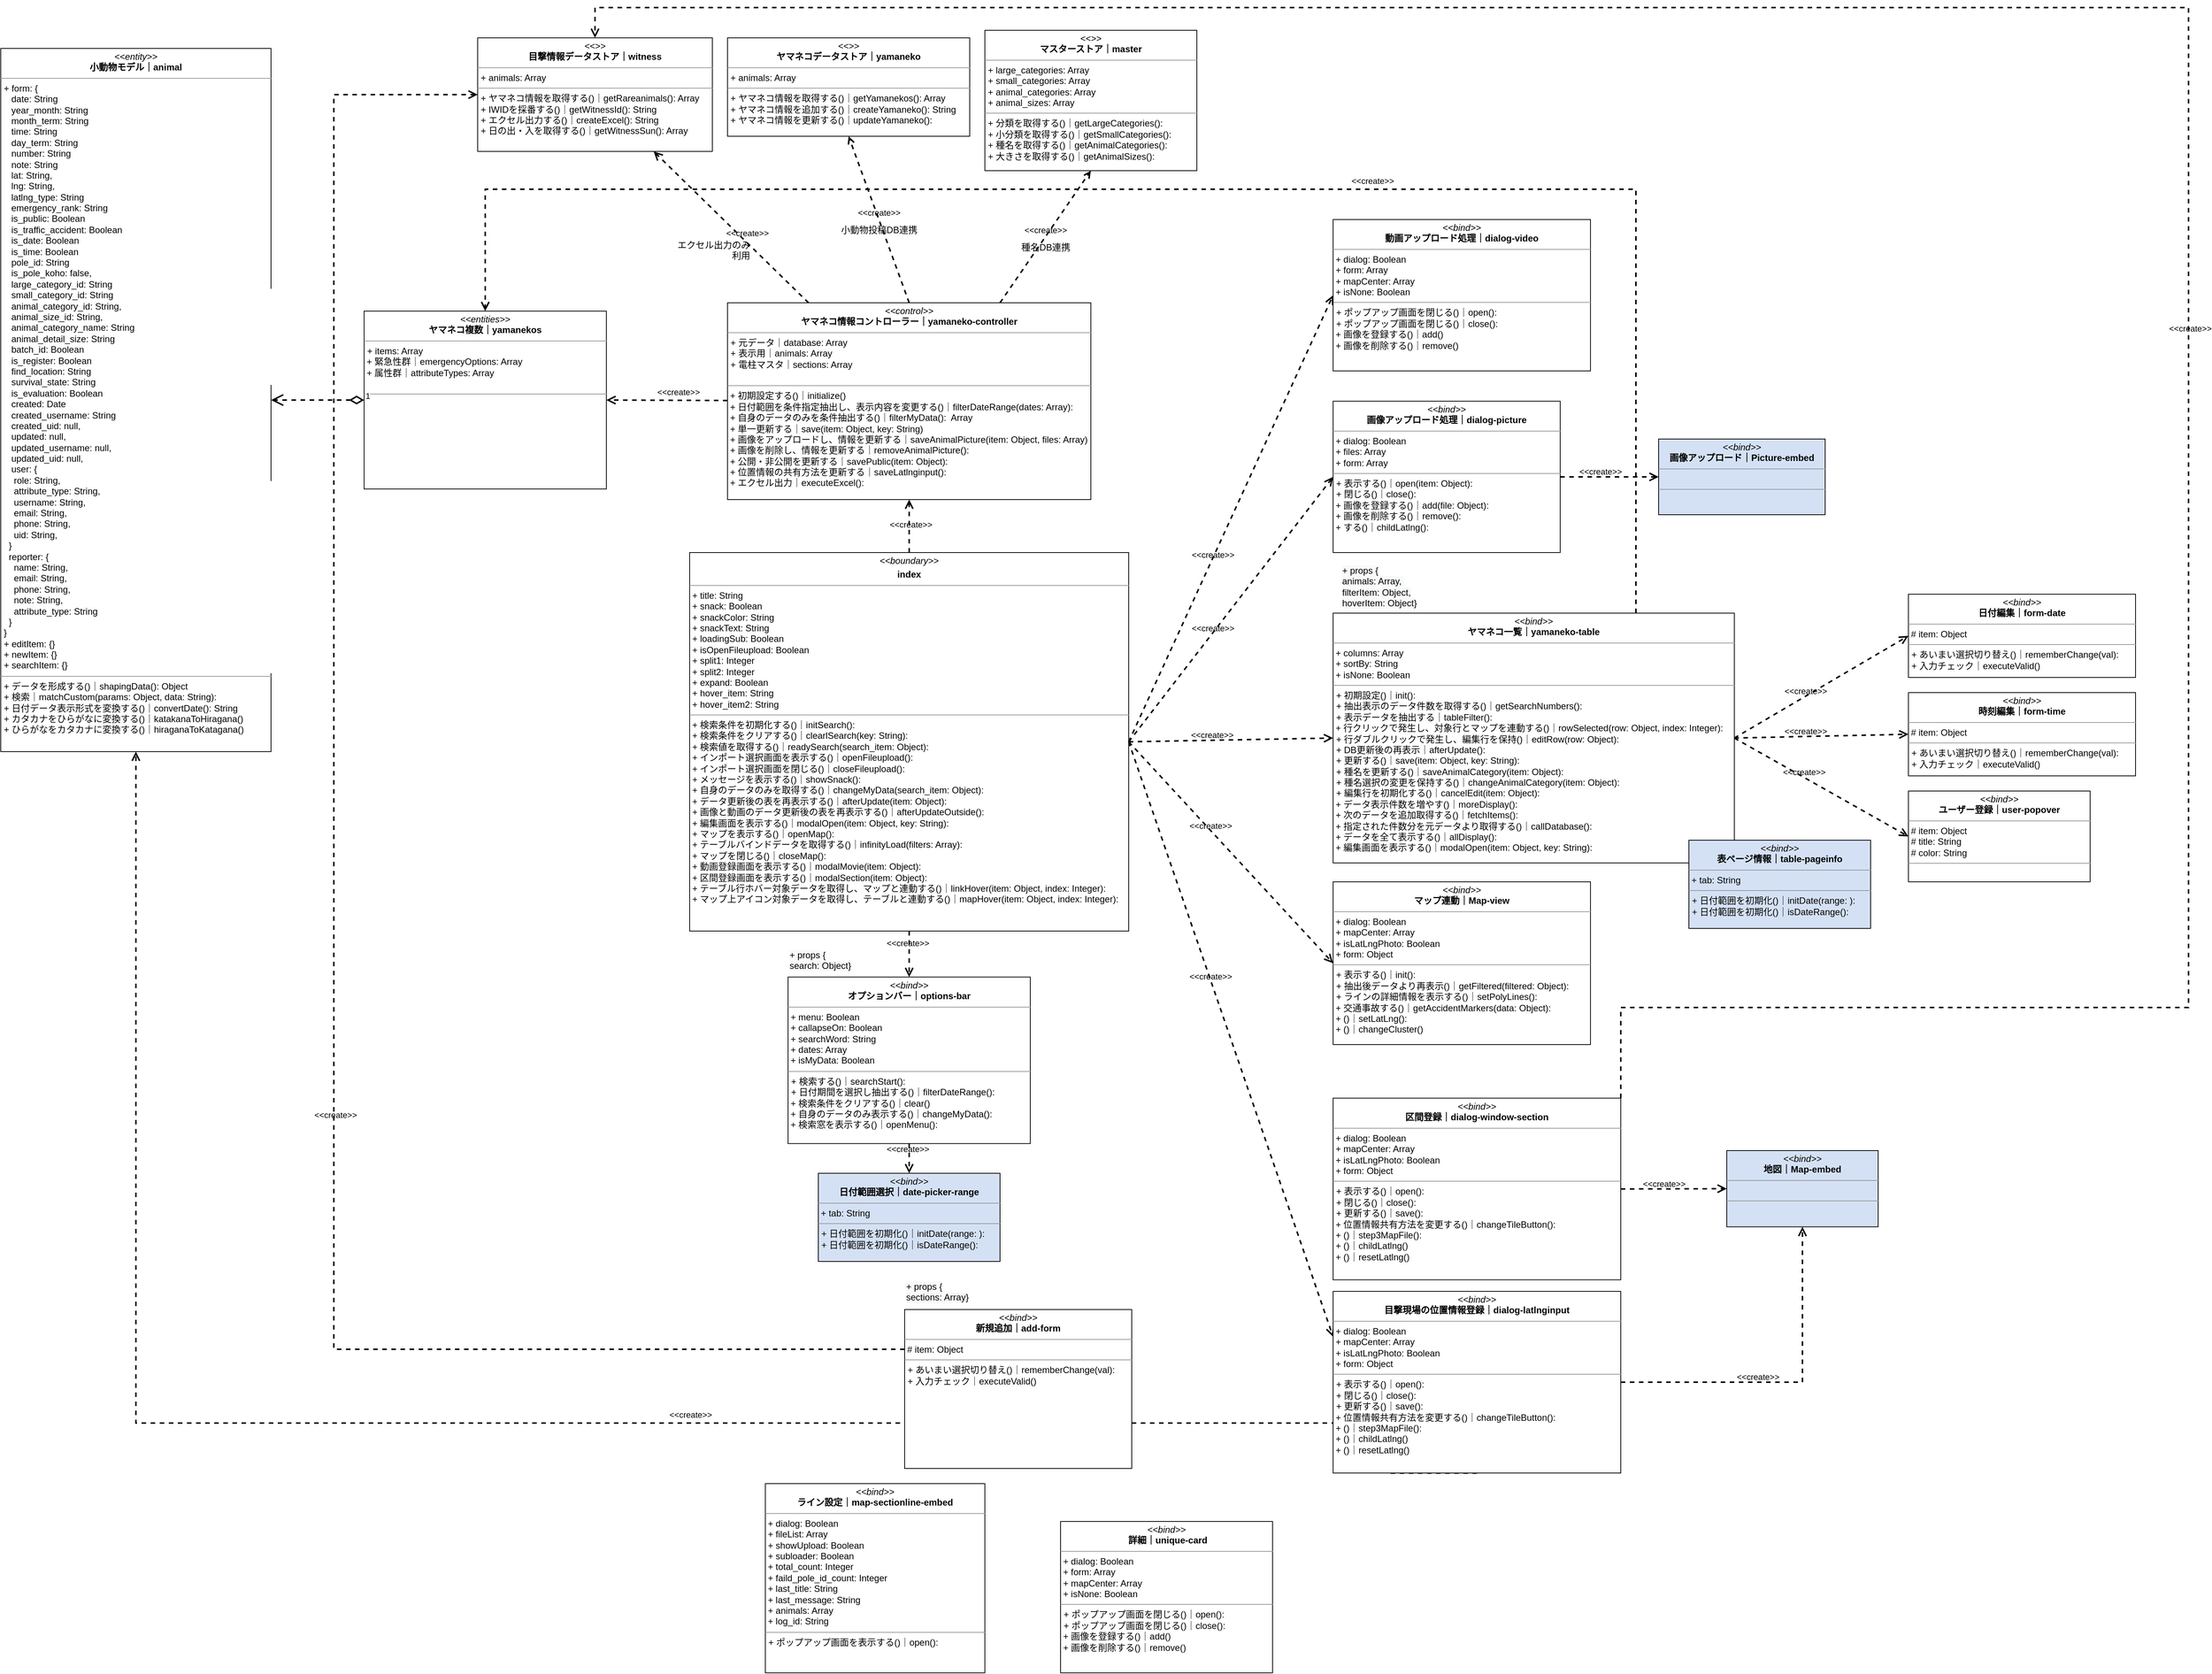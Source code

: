<mxfile version="20.8.5" type="github">
  <diagram id="sGh4CZPOP6-HCWjMFk3K" name="ページ1">
    <mxGraphModel dx="2566" dy="4261" grid="1" gridSize="10" guides="1" tooltips="1" connect="1" arrows="1" fold="1" page="1" pageScale="1" pageWidth="1654" pageHeight="1169" math="0" shadow="0">
      <root>
        <mxCell id="0" />
        <mxCell id="1" parent="0" />
        <mxCell id="bEE76rGEyNJp1CKL3x8u-1" value="&lt;p style=&quot;margin:0px;margin-top:4px;text-align:center;&quot;&gt;&lt;i&gt;&amp;lt;&amp;lt;control&amp;gt;&amp;gt;&lt;/i&gt;&lt;br&gt;&lt;b&gt;ヤマネコ情報コントローラー｜yamaneko-controller&lt;/b&gt;&lt;/p&gt;&lt;hr size=&quot;1&quot;&gt;&lt;p style=&quot;margin:0px;margin-left:4px;&quot;&gt;+ 元データ｜database: Array&lt;br&gt;&lt;/p&gt;&lt;p style=&quot;margin:0px;margin-left:4px;&quot;&gt;+ 表示用｜animals: Array&lt;br&gt;&lt;/p&gt;&lt;p style=&quot;margin:0px;margin-left:4px;&quot;&gt;+ 電柱マスタ｜sections: Array&lt;/p&gt;&lt;br&gt;&lt;div&gt;&lt;/div&gt;&lt;hr size=&quot;1&quot;&gt;&lt;p style=&quot;margin:0px;margin-left:4px;&quot;&gt;&lt;/p&gt;&amp;nbsp;&lt;span style=&quot;background-color: initial;&quot;&gt;+ 初期設定&lt;/span&gt;する()｜&lt;span style=&quot;background-color: initial;&quot;&gt;initialize()&lt;/span&gt;&lt;span style=&quot;background-color: initial;&quot;&gt;&lt;br&gt;&lt;/span&gt;&amp;nbsp;+ 日付範囲を条件指定抽出し、表示内容を変更する()｜&lt;span style=&quot;background-color: initial;&quot;&gt;filterDateRange(dates: Array):&lt;br&gt;&lt;/span&gt;&amp;nbsp;+ 自身のデータのみを条件抽出する()｜&lt;span style=&quot;background-color: initial;&quot;&gt;filterMyData():&amp;nbsp; Array&lt;/span&gt;&lt;span style=&quot;background-color: initial;&quot;&gt;&lt;br&gt;&lt;/span&gt;&amp;nbsp;+ 単一更新する｜save(item: Object, key: String)&lt;br&gt;&amp;nbsp;+ 画像をアップロードし、情報を更新する｜saveAnimalPicture(item: Object, files: Array)&lt;br&gt;&amp;nbsp;+ 画像を削除し、情報を更新する｜removeAnimalPicture():&amp;nbsp;&lt;br&gt;&amp;nbsp;+ 公開・非公開を更新する｜savePublic(item: Object):&lt;br&gt;&amp;nbsp;+ 位置情報の共有方法を更新する｜saveLatlnginput():&lt;br&gt;&amp;nbsp;+ エクセル出力｜executeExcel():" style="verticalAlign=top;align=left;overflow=fill;fontSize=12;fontFamily=Helvetica;html=1;" parent="1" vertex="1">
          <mxGeometry x="1120" y="-1890" width="480" height="260" as="geometry" />
        </mxCell>
        <mxCell id="bEE76rGEyNJp1CKL3x8u-2" value="&lt;p style=&quot;margin:0px;margin-top:4px;text-align:center;&quot;&gt;&lt;i&gt;&amp;lt;&amp;lt;entity&amp;gt;&amp;gt;&lt;/i&gt;&lt;br&gt;&lt;b&gt;小動物モデル｜animal&lt;/b&gt;&lt;/p&gt;&lt;hr size=&quot;1&quot;&gt;&lt;p style=&quot;margin:0px;margin-left:4px;&quot;&gt;&lt;span style=&quot;background-color: initial;&quot;&gt;+ form: {&amp;nbsp;&lt;/span&gt;&lt;br&gt;&lt;/p&gt;&lt;p style=&quot;margin:0px;margin-left:4px;&quot;&gt;&amp;nbsp; &amp;nbsp;date: String&lt;/p&gt;&lt;p style=&quot;margin:0px;margin-left:4px;&quot;&gt;&amp;nbsp; &amp;nbsp;year_month: String&lt;/p&gt;&lt;p style=&quot;margin:0px;margin-left:4px;&quot;&gt;&amp;nbsp; &amp;nbsp;month_term: String&lt;/p&gt;&lt;p style=&quot;margin:0px;margin-left:4px;&quot;&gt;&amp;nbsp; &amp;nbsp;time: String&lt;/p&gt;&lt;p style=&quot;margin:0px;margin-left:4px;&quot;&gt;&amp;nbsp; &amp;nbsp;day_term: String&lt;/p&gt;&lt;p style=&quot;margin:0px;margin-left:4px;&quot;&gt;&amp;nbsp; &amp;nbsp;number: String&lt;/p&gt;&lt;p style=&quot;margin:0px;margin-left:4px;&quot;&gt;&amp;nbsp; &amp;nbsp;note: String&lt;/p&gt;&lt;p style=&quot;margin:0px;margin-left:4px;&quot;&gt;&amp;nbsp; &amp;nbsp;lat: String,&lt;/p&gt;&lt;p style=&quot;margin:0px;margin-left:4px;&quot;&gt;&amp;nbsp; &amp;nbsp;lng: String,&lt;/p&gt;&lt;p style=&quot;margin:0px;margin-left:4px;&quot;&gt;&amp;nbsp; &amp;nbsp;latlng_type: String&lt;/p&gt;&lt;p style=&quot;margin:0px;margin-left:4px;&quot;&gt;&amp;nbsp; &amp;nbsp;emergency_rank: String&lt;/p&gt;&lt;p style=&quot;margin:0px;margin-left:4px;&quot;&gt;&amp;nbsp; &amp;nbsp;is_public: Boolean&lt;/p&gt;&lt;p style=&quot;margin:0px;margin-left:4px;&quot;&gt;&amp;nbsp; &amp;nbsp;is_traffic_accident: Boolean&lt;/p&gt;&lt;p style=&quot;margin:0px;margin-left:4px;&quot;&gt;&lt;span style=&quot;background-color: initial;&quot;&gt;&amp;nbsp; &amp;nbsp;is_date: Boolean&lt;/span&gt;&lt;br&gt;&lt;/p&gt;&lt;p style=&quot;margin:0px;margin-left:4px;&quot;&gt;&amp;nbsp; &amp;nbsp;is_time: Boolean&lt;/p&gt;&lt;p style=&quot;margin:0px;margin-left:4px;&quot;&gt;&amp;nbsp; &amp;nbsp;pole_id: String&lt;/p&gt;&lt;p style=&quot;margin:0px;margin-left:4px;&quot;&gt;&amp;nbsp; &amp;nbsp;is_pole_koho: false,&lt;/p&gt;&lt;p style=&quot;margin:0px;margin-left:4px;&quot;&gt;&amp;nbsp; &amp;nbsp;large_category_id: String&lt;/p&gt;&lt;p style=&quot;margin:0px;margin-left:4px;&quot;&gt;&amp;nbsp; &amp;nbsp;small_category_id: String&lt;/p&gt;&lt;p style=&quot;margin:0px;margin-left:4px;&quot;&gt;&amp;nbsp; &amp;nbsp;animal_category_id: String,&lt;/p&gt;&lt;p style=&quot;margin:0px;margin-left:4px;&quot;&gt;&amp;nbsp; &amp;nbsp;animal_size_id: String,&lt;/p&gt;&lt;p style=&quot;margin:0px;margin-left:4px;&quot;&gt;&amp;nbsp; &amp;nbsp;animal_category_name: String&lt;/p&gt;&lt;p style=&quot;margin:0px;margin-left:4px;&quot;&gt;&amp;nbsp; &amp;nbsp;animal_detail_size: String&lt;/p&gt;&lt;p style=&quot;margin:0px;margin-left:4px;&quot;&gt;&amp;nbsp; &amp;nbsp;batch_id: Boolean&lt;/p&gt;&lt;p style=&quot;margin:0px;margin-left:4px;&quot;&gt;&amp;nbsp; &amp;nbsp;is_register: Boolean&lt;br&gt;&lt;/p&gt;&lt;p style=&quot;margin:0px;margin-left:4px;&quot;&gt;&amp;nbsp; &amp;nbsp;find_location: String&lt;/p&gt;&lt;p style=&quot;margin:0px;margin-left:4px;&quot;&gt;&amp;nbsp; &amp;nbsp;survival_state: String&lt;/p&gt;&lt;p style=&quot;margin:0px;margin-left:4px;&quot;&gt;&amp;nbsp; &amp;nbsp;is_evaluation: Boolean&lt;/p&gt;&lt;p style=&quot;margin:0px;margin-left:4px;&quot;&gt;&amp;nbsp; &amp;nbsp;created: Date&lt;/p&gt;&lt;p style=&quot;margin:0px;margin-left:4px;&quot;&gt;&amp;nbsp; &amp;nbsp;created_username: String&lt;/p&gt;&lt;p style=&quot;margin:0px;margin-left:4px;&quot;&gt;&amp;nbsp; &amp;nbsp;created_uid: null,&lt;/p&gt;&lt;p style=&quot;margin:0px;margin-left:4px;&quot;&gt;&amp;nbsp; &amp;nbsp;updated: null,&lt;/p&gt;&lt;p style=&quot;margin:0px;margin-left:4px;&quot;&gt;&amp;nbsp; &amp;nbsp;updated_username: null,&lt;/p&gt;&lt;p style=&quot;margin:0px;margin-left:4px;&quot;&gt;&amp;nbsp; &amp;nbsp;updated_uid: null,&lt;/p&gt;&lt;p style=&quot;margin:0px;margin-left:4px;&quot;&gt;&amp;nbsp; &amp;nbsp;user: {&lt;/p&gt;&lt;p style=&quot;margin:0px;margin-left:4px;&quot;&gt;&amp;nbsp; &amp;nbsp; role: String,&lt;/p&gt;&lt;p style=&quot;margin:0px;margin-left:4px;&quot;&gt;&amp;nbsp; &amp;nbsp; attribute_type: String,&lt;/p&gt;&lt;p style=&quot;margin:0px;margin-left:4px;&quot;&gt;&amp;nbsp; &amp;nbsp; username: String,&lt;/p&gt;&lt;p style=&quot;margin:0px;margin-left:4px;&quot;&gt;&amp;nbsp; &amp;nbsp; email: String,&lt;/p&gt;&lt;p style=&quot;margin:0px;margin-left:4px;&quot;&gt;&amp;nbsp; &amp;nbsp; phone: String,&lt;/p&gt;&lt;p style=&quot;margin:0px;margin-left:4px;&quot;&gt;&amp;nbsp; &amp;nbsp; uid: String,&lt;/p&gt;&lt;p style=&quot;margin:0px;margin-left:4px;&quot;&gt;&amp;nbsp; }&lt;/p&gt;&lt;p style=&quot;margin:0px;margin-left:4px;&quot;&gt;&amp;nbsp; reporter: {&lt;/p&gt;&lt;p style=&quot;margin:0px;margin-left:4px;&quot;&gt;&amp;nbsp; &amp;nbsp; name: String,&lt;/p&gt;&lt;p style=&quot;margin:0px;margin-left:4px;&quot;&gt;&amp;nbsp; &amp;nbsp; email: String,&lt;/p&gt;&lt;p style=&quot;margin:0px;margin-left:4px;&quot;&gt;&amp;nbsp; &amp;nbsp; phone: String,&lt;/p&gt;&lt;p style=&quot;margin:0px;margin-left:4px;&quot;&gt;&amp;nbsp; &amp;nbsp; note: String,&lt;/p&gt;&lt;p style=&quot;margin:0px;margin-left:4px;&quot;&gt;&amp;nbsp; &amp;nbsp; attribute_type: String&lt;/p&gt;&lt;p style=&quot;margin:0px;margin-left:4px;&quot;&gt;&amp;nbsp; }&lt;/p&gt;&lt;p style=&quot;margin:0px;margin-left:4px;&quot;&gt;}&lt;/p&gt;&lt;p style=&quot;margin:0px;margin-left:4px;&quot;&gt;+&amp;nbsp;editItem: {}&lt;br&gt;&lt;/p&gt;&lt;p style=&quot;margin: 0px 0px 0px 4px;&quot;&gt;&lt;span style=&quot;background-color: initial;&quot;&gt;+&amp;nbsp;newItem: {}&lt;/span&gt;&lt;br&gt;&lt;/p&gt;&lt;p style=&quot;margin: 0px 0px 0px 4px;&quot;&gt;+&amp;nbsp;searchItem: {}&lt;span style=&quot;background-color: initial;&quot;&gt;&lt;br&gt;&lt;/span&gt;&lt;/p&gt;&lt;hr size=&quot;1&quot;&gt;&lt;p style=&quot;margin: 0px 0px 0px 4px;&quot;&gt;+ データを形成する()｜shapingData(): Object&lt;br&gt;&lt;/p&gt;&lt;p style=&quot;margin: 0px 0px 0px 4px;&quot;&gt;+ 検索｜matchCustom(params: Object, data: String):&amp;nbsp;&lt;/p&gt;&lt;p style=&quot;margin: 0px 0px 0px 4px;&quot;&gt;+ 日付データ表示形式を変換する()｜convertDate(): String&lt;br&gt;&lt;/p&gt;&lt;p style=&quot;margin: 0px 0px 0px 4px;&quot;&gt;+ カタカナをひらがなに変換する()｜katakanaToHiragana()&lt;/p&gt;&lt;p style=&quot;margin: 0px 0px 0px 4px;&quot;&gt;+ ひらがなをカタカナ&lt;span style=&quot;background-color: initial;&quot;&gt;に変換する()｜hiraganaToKatagana()&lt;/span&gt;&lt;/p&gt;" style="verticalAlign=top;align=left;overflow=fill;fontSize=12;fontFamily=Helvetica;html=1;" parent="1" vertex="1">
          <mxGeometry x="160" y="-2226" width="357" height="929" as="geometry" />
        </mxCell>
        <mxCell id="bEE76rGEyNJp1CKL3x8u-3" value="&lt;p style=&quot;margin:0px;margin-top:4px;text-align:center;&quot;&gt;&lt;i&gt;&amp;lt;&amp;lt;boundary&amp;gt;&amp;gt;&lt;/i&gt;&lt;b&gt;&lt;br&gt;&lt;/b&gt;&lt;/p&gt;&lt;p style=&quot;margin:0px;margin-top:4px;text-align:center;&quot;&gt;&lt;b&gt;index&lt;/b&gt;&lt;/p&gt;&lt;hr size=&quot;1&quot;&gt;&lt;div&gt;&lt;span style=&quot;background-color: initial;&quot;&gt;&amp;nbsp;+&lt;/span&gt;&lt;span style=&quot;background-color: initial;&quot;&gt;&amp;nbsp;&lt;/span&gt;&lt;span style=&quot;background-color: initial;&quot;&gt;title: String&lt;/span&gt;&lt;br&gt;&lt;/div&gt;&lt;div&gt;&lt;div&gt;&lt;span style=&quot;background-color: initial;&quot;&gt;&amp;nbsp;+&lt;/span&gt;&lt;span style=&quot;background-color: initial;&quot;&gt;&amp;nbsp;&lt;/span&gt;snack: Boolean&lt;/div&gt;&lt;div&gt;&lt;span style=&quot;background-color: initial;&quot;&gt;&amp;nbsp;+&lt;/span&gt;&lt;span style=&quot;background-color: initial;&quot;&gt;&amp;nbsp;&lt;/span&gt;snackColor: String&lt;/div&gt;&lt;div&gt;&lt;span style=&quot;background-color: initial;&quot;&gt;&amp;nbsp;+&lt;/span&gt;&lt;span style=&quot;background-color: initial;&quot;&gt;&amp;nbsp;&lt;/span&gt;snackText:&amp;nbsp;&lt;span style=&quot;background-color: initial;&quot;&gt;String&lt;/span&gt;&lt;/div&gt;&lt;div&gt;&lt;span style=&quot;background-color: initial;&quot;&gt;&amp;nbsp;+&lt;/span&gt;&lt;span style=&quot;background-color: initial;&quot;&gt;&amp;nbsp;&lt;/span&gt;loadingSub: Boolean&lt;/div&gt;&lt;div&gt;&lt;span style=&quot;background-color: initial;&quot;&gt;&amp;nbsp;+&lt;/span&gt;&lt;span style=&quot;background-color: initial;&quot;&gt;&amp;nbsp;&lt;/span&gt;isOpenFileupload:&amp;nbsp;&lt;span style=&quot;background-color: initial;&quot;&gt;Boolean&lt;/span&gt;&lt;/div&gt;&lt;/div&gt;&lt;div&gt;&lt;span style=&quot;background-color: initial;&quot;&gt;&amp;nbsp;+&lt;/span&gt;&lt;span style=&quot;background-color: initial;&quot;&gt;&amp;nbsp;&lt;/span&gt;split1:&amp;nbsp;&lt;span style=&quot;background-color: initial;&quot;&gt;Integer&lt;/span&gt;&lt;span style=&quot;background-color: initial;&quot;&gt;&lt;br&gt;&lt;/span&gt;&lt;/div&gt;&lt;div&gt;&lt;span style=&quot;background-color: initial;&quot;&gt;&amp;nbsp;+&lt;/span&gt;&lt;span style=&quot;background-color: initial;&quot;&gt;&amp;nbsp;&lt;/span&gt;split2:&amp;nbsp;&lt;span style=&quot;background-color: initial;&quot;&gt;Integer&lt;/span&gt;&lt;span style=&quot;background-color: initial;&quot;&gt;&lt;br&gt;&lt;/span&gt;&lt;/div&gt;&lt;div&gt;&lt;span style=&quot;background-color: initial;&quot;&gt;&amp;nbsp;+&lt;/span&gt;&lt;span style=&quot;background-color: initial;&quot;&gt;&amp;nbsp;&lt;/span&gt;expand:&amp;nbsp;&lt;span style=&quot;background-color: initial;&quot;&gt;Boolean&lt;/span&gt;&lt;/div&gt;&lt;div&gt;&lt;span style=&quot;background-color: initial;&quot;&gt;&amp;nbsp;+&lt;/span&gt;&lt;span style=&quot;background-color: initial;&quot;&gt;&amp;nbsp;&lt;/span&gt;hover_item:&amp;nbsp;&lt;span style=&quot;background-color: initial;&quot;&gt;String&lt;/span&gt;&lt;/div&gt;&lt;span style=&quot;background-color: initial;&quot;&gt;&amp;nbsp;+&lt;/span&gt;&lt;span style=&quot;background-color: initial;&quot;&gt;&amp;nbsp;&lt;/span&gt;hover_item2:&amp;nbsp;&lt;span style=&quot;background-color: initial;&quot;&gt;String&lt;/span&gt;&lt;hr size=&quot;1&quot;&gt;&lt;p style=&quot;margin:0px;margin-left:4px;&quot;&gt;&lt;/p&gt;&amp;nbsp;+ 検索条件を初期化する()｜initSearch():&amp;nbsp;&lt;br&gt;&amp;nbsp;+ 検索条件をクリアする()｜clearlSearch(key: String):&amp;nbsp;&lt;br&gt;&amp;nbsp;+ 検索値を取得する()｜readySearch(search_item: Object):&amp;nbsp;&lt;br&gt;&amp;nbsp;+ インポート選択画面を表示する()｜openFileupload():&amp;nbsp;&lt;br&gt;&amp;nbsp;+ インポート選択画面を閉じる()｜closeFileupload():&amp;nbsp;&lt;br&gt;&amp;nbsp;+ メッセージを表示する()｜showSnack():&amp;nbsp;&lt;br&gt;&amp;nbsp;+ 自身のデータのみを取得する()｜changeMyData(search_item: Object):&amp;nbsp;&lt;br&gt;&amp;nbsp;+ データ更新後の表を再表示する()｜afterUpdate(item: Object):&lt;br&gt;&amp;nbsp;+ 画像と動画のデータ更新後の表を再表示する()｜afterUpdateOutside():&amp;nbsp;&lt;br&gt;&amp;nbsp;+ 編集画面を表示する()｜modalOpen(item: Object, key: String):&lt;br&gt;&amp;nbsp;+ マップを表示する()｜openMap():&lt;br&gt;&amp;nbsp;+ テーブルバインドデータを取得する()｜infinityLoad(filters: Array):&lt;br&gt;&amp;nbsp;+ マップを閉じる()｜closeMap():&lt;br&gt;&amp;nbsp;+ 動画登録画面を表示する()｜modalMovie(item: Object):&lt;br&gt;&amp;nbsp;+ 区間登録画面を表示する()｜modalSection(item: Object):&lt;br&gt;&amp;nbsp;+ テーブル行ホバー対象データを取得し、マップと連動する()｜linkHover(item: Object, index: Integer):&lt;br&gt;&amp;nbsp;+ マップ上アイコン対象データを取得し、テーブルと連動する()｜mapHover(item: Object, index: Integer):" style="verticalAlign=top;align=left;overflow=fill;fontSize=12;fontFamily=Helvetica;html=1;" parent="1" vertex="1">
          <mxGeometry x="1070" y="-1560" width="580" height="500" as="geometry" />
        </mxCell>
        <mxCell id="bEE76rGEyNJp1CKL3x8u-4" value="&amp;lt;&amp;lt;create&amp;gt;&amp;gt;" style="endArrow=open;startArrow=none;endFill=0;startFill=0;endSize=8;html=1;verticalAlign=bottom;dashed=1;labelBackgroundColor=none;rounded=0;fontColor=#000000;sourcePerimeterSpacing=0;targetPerimeterSpacing=0;strokeWidth=2;jumpSize=6;entryX=1;entryY=0.5;entryDx=0;entryDy=0;" parent="1" source="bEE76rGEyNJp1CKL3x8u-1" target="bEE76rGEyNJp1CKL3x8u-5" edge="1">
          <mxGeometry x="-0.189" y="-2" width="160" relative="1" as="geometry">
            <mxPoint x="-70" y="-1305.5" as="sourcePoint" />
            <mxPoint x="-140" y="-1305.5" as="targetPoint" />
            <mxPoint as="offset" />
          </mxGeometry>
        </mxCell>
        <mxCell id="bEE76rGEyNJp1CKL3x8u-5" value="&lt;p style=&quot;margin:0px;margin-top:4px;text-align:center;&quot;&gt;&lt;i&gt;&amp;lt;&amp;lt;entities&amp;gt;&amp;gt;&lt;/i&gt;&lt;br&gt;&lt;b&gt;ヤマネコ複数｜yamaneko&lt;/b&gt;&lt;b&gt;s&lt;/b&gt;&lt;br&gt;&lt;/p&gt;&lt;hr size=&quot;1&quot;&gt;&lt;p style=&quot;margin:0px;margin-left:4px;&quot;&gt;+ items: Array&lt;/p&gt;&lt;div style=&quot;&quot;&gt;&lt;div&gt;&amp;nbsp;+ 緊急性群｜emergencyOptions: Array&lt;/div&gt;&lt;div&gt;&amp;nbsp;+ 属性群｜attributeTypes: Array&lt;br&gt;&lt;/div&gt;&lt;div&gt;&lt;p style=&quot;margin: 0px 0px 0px 4px;&quot;&gt;&lt;br&gt;&lt;/p&gt;&lt;/div&gt;&lt;/div&gt;&lt;hr size=&quot;1&quot;&gt;&lt;p style=&quot;margin:0px;margin-left:4px;&quot;&gt;&lt;br&gt;&lt;/p&gt;" style="verticalAlign=top;align=left;overflow=fill;fontSize=12;fontFamily=Helvetica;html=1;fontColor=#000000;" parent="1" vertex="1">
          <mxGeometry x="640" y="-1879" width="320" height="235" as="geometry" />
        </mxCell>
        <mxCell id="bEE76rGEyNJp1CKL3x8u-6" value="&lt;p style=&quot;margin:0px;margin-top:4px;text-align:center;&quot;&gt;&lt;i&gt;&amp;lt;&amp;lt;bind&amp;gt;&amp;gt;&lt;/i&gt;&lt;br&gt;&lt;b&gt;ヤマネコ一覧｜yamaneko-table&lt;/b&gt;&lt;/p&gt;&lt;hr size=&quot;1&quot;&gt;&lt;div&gt;&lt;span style=&quot;background-color: initial;&quot;&gt;&amp;nbsp;+ columns: Array&lt;/span&gt;&lt;br&gt;&lt;/div&gt;&lt;div&gt;&amp;nbsp;+ sortBy: String&lt;/div&gt;&lt;div&gt;&lt;span style=&quot;background-color: initial;&quot;&gt;&amp;nbsp;+ isNone: Boolean&lt;/span&gt;&lt;/div&gt;&lt;hr size=&quot;1&quot;&gt;&lt;p style=&quot;margin:0px;margin-left:4px;&quot;&gt;&lt;span style=&quot;background-color: initial;&quot;&gt;+ 初期設定()｜init():&amp;nbsp;&lt;/span&gt;&lt;/p&gt;&lt;p style=&quot;margin:0px;margin-left:4px;&quot;&gt;+ 抽出表示のデータ件数を取得する()｜getSearchNumbers():&lt;span style=&quot;background-color: initial;&quot;&gt;&lt;br&gt;&lt;/span&gt;&lt;/p&gt;&lt;p style=&quot;margin:0px;margin-left:4px;&quot;&gt;&lt;span style=&quot;background-color: initial;&quot;&gt;+ 表示データを抽出する｜tableFilter():&lt;/span&gt;&lt;/p&gt;&amp;nbsp;+ 行クリックで発生し、対象行とマップを連動する()｜rowSelected(row: Object, index: Integer):&lt;br&gt;&lt;p style=&quot;margin:0px;margin-left:4px;&quot;&gt;+ 行ダブルクリックで発生し、編集行を保持()｜editRow(row: Object):&lt;/p&gt;&lt;p style=&quot;margin:0px;margin-left:4px;&quot;&gt;+ DB更新後の再表示｜afterUpdate():&lt;br&gt;+ 更新する()｜save(item: Object, key: String):&amp;nbsp;&lt;/p&gt;&lt;p style=&quot;margin:0px;margin-left:4px;&quot;&gt;+ 種名を更新する()｜saveAnimalCategory(item: Object):&amp;nbsp;&lt;br&gt;&lt;/p&gt;&lt;p style=&quot;margin:0px;margin-left:4px;&quot;&gt;+ 種名選択の変更を保持する()｜changeAnimalCategory(item: Object):&amp;nbsp;&lt;br&gt;&lt;/p&gt;&lt;p style=&quot;margin:0px;margin-left:4px;&quot;&gt;&lt;span style=&quot;background-color: initial;&quot;&gt;+ 編集行を初期化する()｜cancelEdit(item: Object):&lt;/span&gt;&lt;/p&gt;&amp;nbsp;+ データ表示件数を増やす()｜moreDisplay():&lt;br&gt;&amp;nbsp;+ 次のデータを追加取得する()｜fetchItems():&amp;nbsp;&lt;br&gt;&amp;nbsp;+ 指定された件数分を元データより取得する()｜callDatabase():&lt;br&gt;&amp;nbsp;+ データを全て表示する()｜allDisplay():&amp;nbsp;&lt;br&gt;&amp;nbsp;+ 編集画面を表示する()｜modalOpen(item: Object, key: String):" style="verticalAlign=top;align=left;overflow=fill;fontSize=12;fontFamily=Helvetica;html=1;" parent="1" vertex="1">
          <mxGeometry x="1920" y="-1480" width="530" height="330" as="geometry" />
        </mxCell>
        <mxCell id="bEE76rGEyNJp1CKL3x8u-7" value="&lt;p style=&quot;margin:0px;margin-top:4px;text-align:center;&quot;&gt;&lt;i&gt;&amp;lt;&amp;lt;bind&amp;gt;&amp;gt;&lt;/i&gt;&lt;br&gt;&lt;b&gt;オプションバー｜options-bar&lt;/b&gt;&lt;/p&gt;&lt;hr size=&quot;1&quot;&gt;&lt;div&gt;&amp;nbsp;+ menu: Boolean&lt;span style=&quot;background-color: initial;&quot;&gt;&lt;br&gt;&lt;/span&gt;&lt;/div&gt;&lt;div&gt;&lt;span style=&quot;background-color: initial;&quot;&gt;&amp;nbsp;+ callapseOn: Boolean&lt;/span&gt;&lt;/div&gt;&lt;div&gt;&lt;span style=&quot;background-color: initial;&quot;&gt;&amp;nbsp;+ searchWord: String&lt;/span&gt;&lt;/div&gt;&lt;div&gt;&lt;span style=&quot;background-color: initial;&quot;&gt;&amp;nbsp;+ dates: Array&lt;/span&gt;&lt;/div&gt;&lt;div&gt;&amp;nbsp;+ isMyData: Boolean&lt;span style=&quot;background-color: initial;&quot;&gt;&lt;br&gt;&lt;/span&gt;&lt;/div&gt;&lt;hr size=&quot;1&quot;&gt;&lt;p style=&quot;margin:0px;margin-left:4px;&quot;&gt;&lt;span style=&quot;background-color: initial;&quot;&gt;+ 検索する()｜searchStart():&amp;nbsp;&lt;/span&gt;&lt;/p&gt;&lt;p style=&quot;margin:0px;margin-left:4px;&quot;&gt;+ 日付期間を選択し抽出する()｜filterDateRange():&amp;nbsp;&lt;br&gt;&lt;/p&gt;&amp;nbsp;+ 検索条件をクリアする()｜clear()&lt;br&gt;&amp;nbsp;+ 自身のデータのみ表示する()｜changeMyData():&lt;br&gt;&amp;nbsp;+ 検索窓を表示する()｜openMenu():&lt;span style=&quot;background-color: initial;&quot;&gt;&lt;br&gt;&lt;/span&gt;" style="verticalAlign=top;align=left;overflow=fill;fontSize=12;fontFamily=Helvetica;html=1;" parent="1" vertex="1">
          <mxGeometry x="1200" y="-999.25" width="320" height="220" as="geometry" />
        </mxCell>
        <mxCell id="bEE76rGEyNJp1CKL3x8u-9" value="&amp;lt;&amp;lt;create&amp;gt;&amp;gt;" style="endArrow=open;startArrow=none;endFill=0;startFill=0;endSize=8;html=1;verticalAlign=bottom;dashed=1;labelBackgroundColor=none;rounded=0;fontColor=#000000;targetPerimeterSpacing=0;strokeWidth=2;jumpSize=6;exitX=0.5;exitY=1;exitDx=0;exitDy=0;edgeStyle=orthogonalEdgeStyle;entryX=0.5;entryY=1;entryDx=0;entryDy=0;" parent="1" source="bEE76rGEyNJp1CKL3x8u-38" target="bEE76rGEyNJp1CKL3x8u-2" edge="1">
          <mxGeometry x="-0.189" y="-2" width="160" relative="1" as="geometry">
            <mxPoint x="2720" y="-1725" as="sourcePoint" />
            <mxPoint x="1080" y="-1195.21" as="targetPoint" />
            <mxPoint as="offset" />
            <Array as="points">
              <mxPoint x="1990" y="-410" />
              <mxPoint x="339" y="-410" />
            </Array>
          </mxGeometry>
        </mxCell>
        <mxCell id="bEE76rGEyNJp1CKL3x8u-11" value="&lt;p style=&quot;margin:0px;margin-top:4px;text-align:center;&quot;&gt;&lt;i&gt;&amp;lt;&amp;lt;bind&amp;gt;&amp;gt;&lt;/i&gt;&lt;br&gt;&lt;b&gt;地図｜Map-embed&lt;/b&gt;&lt;/p&gt;&lt;hr size=&quot;1&quot;&gt;&lt;div&gt;&lt;br&gt;&lt;/div&gt;&lt;hr size=&quot;1&quot;&gt;&lt;p style=&quot;margin:0px;margin-left:4px;&quot;&gt;&lt;br&gt;&lt;/p&gt;" style="verticalAlign=top;align=left;overflow=fill;fontSize=12;fontFamily=Helvetica;html=1;fillColor=#D4E1F5;" parent="1" vertex="1">
          <mxGeometry x="2440" y="-770" width="200" height="100.75" as="geometry" />
        </mxCell>
        <mxCell id="bEE76rGEyNJp1CKL3x8u-13" value="&lt;p style=&quot;margin:0px;margin-top:4px;text-align:center;&quot;&gt;&lt;i&gt;&amp;lt;&amp;lt;bind&amp;gt;&amp;gt;&lt;/i&gt;&lt;br&gt;&lt;b&gt;日付編集｜form-date&lt;/b&gt;&lt;/p&gt;&lt;hr size=&quot;1&quot;&gt;&lt;div&gt;&lt;span style=&quot;background-color: initial;&quot;&gt;&amp;nbsp;# item: Object&lt;/span&gt;&lt;/div&gt;&lt;hr size=&quot;1&quot;&gt;&lt;p style=&quot;margin:0px;margin-left:4px;&quot;&gt;&lt;span style=&quot;background-color: initial;&quot;&gt;+ あいまい選択切り替え()｜rememberChange(val):&amp;nbsp;&lt;/span&gt;&lt;/p&gt;&lt;p style=&quot;margin:0px;margin-left:4px;&quot;&gt;&lt;span style=&quot;background-color: initial;&quot;&gt;+ 入力チェック｜executeValid()&lt;br&gt;&lt;/span&gt;&lt;/p&gt;&lt;p style=&quot;margin:0px;margin-left:4px;&quot;&gt;&lt;br&gt;&lt;/p&gt;" style="verticalAlign=top;align=left;overflow=fill;fontSize=12;fontFamily=Helvetica;html=1;" parent="1" vertex="1">
          <mxGeometry x="2680" y="-1505" width="300" height="110" as="geometry" />
        </mxCell>
        <mxCell id="bEE76rGEyNJp1CKL3x8u-14" value="&lt;p style=&quot;margin:0px;margin-top:4px;text-align:center;&quot;&gt;&lt;i&gt;&amp;lt;&amp;lt;bind&amp;gt;&amp;gt;&lt;/i&gt;&lt;br&gt;&lt;b&gt;時刻編集｜form-time&lt;/b&gt;&lt;/p&gt;&lt;hr size=&quot;1&quot;&gt;&lt;div&gt;&lt;span style=&quot;background-color: initial;&quot;&gt;&amp;nbsp;# item: Object&lt;/span&gt;&lt;/div&gt;&lt;hr size=&quot;1&quot;&gt;&lt;p style=&quot;margin:0px;margin-left:4px;&quot;&gt;&lt;span style=&quot;background-color: initial;&quot;&gt;+ あいまい選択切り替え()｜rememberChange(val):&amp;nbsp;&lt;/span&gt;&lt;/p&gt;&lt;p style=&quot;margin:0px;margin-left:4px;&quot;&gt;+ 入力チェック｜executeValid()&lt;br&gt;&lt;/p&gt;" style="verticalAlign=top;align=left;overflow=fill;fontSize=12;fontFamily=Helvetica;html=1;" parent="1" vertex="1">
          <mxGeometry x="2680" y="-1375" width="300" height="110" as="geometry" />
        </mxCell>
        <mxCell id="bEE76rGEyNJp1CKL3x8u-15" value="&amp;lt;&amp;lt;create&amp;gt;&amp;gt;" style="endArrow=open;startArrow=none;endFill=0;startFill=0;endSize=8;html=1;verticalAlign=bottom;dashed=1;labelBackgroundColor=none;rounded=0;fontColor=#000000;sourcePerimeterSpacing=0;targetPerimeterSpacing=0;strokeWidth=2;jumpSize=6;entryX=0;entryY=0.5;entryDx=0;entryDy=0;exitX=1;exitY=0.5;exitDx=0;exitDy=0;" parent="1" source="bEE76rGEyNJp1CKL3x8u-6" target="bEE76rGEyNJp1CKL3x8u-13" edge="1">
          <mxGeometry x="-0.189" y="-2" width="160" relative="1" as="geometry">
            <mxPoint x="2270.0" y="-1070" as="sourcePoint" />
            <mxPoint x="2430.0" y="-1070" as="targetPoint" />
            <mxPoint as="offset" />
          </mxGeometry>
        </mxCell>
        <mxCell id="bEE76rGEyNJp1CKL3x8u-16" value="&amp;lt;&amp;lt;create&amp;gt;&amp;gt;" style="endArrow=open;startArrow=none;endFill=0;startFill=0;endSize=8;html=1;verticalAlign=bottom;dashed=1;labelBackgroundColor=none;rounded=0;fontColor=#000000;sourcePerimeterSpacing=0;targetPerimeterSpacing=0;strokeWidth=2;jumpSize=6;entryX=0;entryY=0.5;entryDx=0;entryDy=0;exitX=1;exitY=0.5;exitDx=0;exitDy=0;" parent="1" source="bEE76rGEyNJp1CKL3x8u-6" target="bEE76rGEyNJp1CKL3x8u-14" edge="1">
          <mxGeometry x="-0.189" y="-2" width="160" relative="1" as="geometry">
            <mxPoint x="2260" y="-850" as="sourcePoint" />
            <mxPoint x="2431" y="-895" as="targetPoint" />
            <mxPoint as="offset" />
          </mxGeometry>
        </mxCell>
        <mxCell id="bEE76rGEyNJp1CKL3x8u-18" value="&amp;lt;&amp;lt;create&amp;gt;&amp;gt;" style="endArrow=open;startArrow=none;endFill=0;startFill=0;endSize=8;html=1;verticalAlign=bottom;dashed=1;labelBackgroundColor=none;rounded=0;fontColor=#000000;sourcePerimeterSpacing=0;targetPerimeterSpacing=0;strokeWidth=2;jumpSize=6;exitX=0.5;exitY=0;exitDx=0;exitDy=0;" parent="1" source="bEE76rGEyNJp1CKL3x8u-3" target="bEE76rGEyNJp1CKL3x8u-1" edge="1">
          <mxGeometry x="-0.189" y="-2" width="160" relative="1" as="geometry">
            <mxPoint x="1130" y="-1721.297" as="sourcePoint" />
            <mxPoint x="1010" y="-1721.005" as="targetPoint" />
            <mxPoint as="offset" />
          </mxGeometry>
        </mxCell>
        <mxCell id="bEE76rGEyNJp1CKL3x8u-19" value="&lt;p style=&quot;margin:0px;margin-top:4px;text-align:center;&quot;&gt;&lt;i&gt;&amp;lt;&amp;lt;&amp;gt;&amp;gt;&lt;/i&gt;&lt;br&gt;&lt;b&gt;マスターストア｜master&lt;/b&gt;&lt;br&gt;&lt;/p&gt;&lt;hr size=&quot;1&quot;&gt;&lt;p style=&quot;margin:0px;margin-left:4px;&quot;&gt;+ large_categories: Array&lt;/p&gt;&lt;p style=&quot;margin:0px;margin-left:4px;&quot;&gt;+ small_categories: Array&lt;br&gt;&lt;/p&gt;&lt;p style=&quot;margin:0px;margin-left:4px;&quot;&gt;+ animal_categories: Array&lt;/p&gt;&lt;p style=&quot;margin:0px;margin-left:4px;&quot;&gt;+ animal_sizes: Array&lt;br&gt;&lt;/p&gt;&lt;hr size=&quot;1&quot;&gt;&lt;p style=&quot;margin:0px;margin-left:4px;&quot;&gt;&lt;span style=&quot;background-color: initial;&quot;&gt;+ 分類を取得する()｜getLargeCategories():&lt;/span&gt;&lt;/p&gt;&lt;p style=&quot;margin:0px;margin-left:4px;&quot;&gt;+ 小分類を取得する()｜getSmallCategories():&lt;/p&gt;&lt;p style=&quot;margin:0px;margin-left:4px;&quot;&gt;+ 種名を取得する()｜getAnimalCategories():&lt;/p&gt;&lt;p style=&quot;margin:0px;margin-left:4px;&quot;&gt;+ 大きさを取得する()｜getAnimalSizes():&lt;br&gt;&lt;/p&gt;" style="verticalAlign=top;align=left;overflow=fill;fontSize=12;fontFamily=Helvetica;html=1;fontColor=#000000;" parent="1" vertex="1">
          <mxGeometry x="1460" y="-2250" width="280" height="185.5" as="geometry" />
        </mxCell>
        <mxCell id="bEE76rGEyNJp1CKL3x8u-21" value="1" style="endArrow=open;html=1;endSize=12;startArrow=diamondThin;startSize=14;startFill=0;align=left;verticalAlign=bottom;rounded=0;dashed=1;fontColor=#000000;sourcePerimeterSpacing=0;targetPerimeterSpacing=0;strokeWidth=2;jumpSize=6;exitX=0;exitY=0.5;exitDx=0;exitDy=0;entryX=1;entryY=0.5;entryDx=0;entryDy=0;" parent="1" source="bEE76rGEyNJp1CKL3x8u-5" target="bEE76rGEyNJp1CKL3x8u-2" edge="1">
          <mxGeometry x="-1" y="3" relative="1" as="geometry">
            <mxPoint x="570" y="-1613" as="sourcePoint" />
            <mxPoint x="480" y="-1613" as="targetPoint" />
          </mxGeometry>
        </mxCell>
        <mxCell id="bEE76rGEyNJp1CKL3x8u-22" value="&amp;lt;&amp;lt;create&amp;gt;&amp;gt;" style="endArrow=open;html=1;rounded=0;align=center;verticalAlign=bottom;dashed=1;endFill=0;labelBackgroundColor=none;fontColor=#000000;startSize=22;endSize=6;sourcePerimeterSpacing=0;targetPerimeterSpacing=0;strokeWidth=2;jumpSize=6;exitX=0.5;exitY=0;exitDx=0;exitDy=0;entryX=0.5;entryY=1;entryDx=0;entryDy=0;" parent="1" source="bEE76rGEyNJp1CKL3x8u-1" target="bEE76rGEyNJp1CKL3x8u-34" edge="1">
          <mxGeometry relative="1" as="geometry">
            <mxPoint x="1156.25" y="-1695.5" as="sourcePoint" />
            <mxPoint x="1250" y="-2090" as="targetPoint" />
          </mxGeometry>
        </mxCell>
        <mxCell id="bEE76rGEyNJp1CKL3x8u-23" value="小動物投稿DB連携" style="resizable=0;html=1;align=center;verticalAlign=top;labelBackgroundColor=none;fontColor=#000000;" parent="bEE76rGEyNJp1CKL3x8u-22" connectable="0" vertex="1">
          <mxGeometry relative="1" as="geometry" />
        </mxCell>
        <mxCell id="bEE76rGEyNJp1CKL3x8u-24" value="&amp;lt;&amp;lt;create&amp;gt;&amp;gt;" style="endArrow=open;html=1;rounded=0;align=center;verticalAlign=bottom;dashed=1;endFill=0;labelBackgroundColor=none;fontColor=#000000;startSize=22;endSize=6;sourcePerimeterSpacing=0;targetPerimeterSpacing=0;strokeWidth=2;jumpSize=6;entryX=0.5;entryY=1;entryDx=0;entryDy=0;exitX=0.75;exitY=0;exitDx=0;exitDy=0;" parent="1" source="bEE76rGEyNJp1CKL3x8u-1" target="bEE76rGEyNJp1CKL3x8u-19" edge="1">
          <mxGeometry relative="1" as="geometry">
            <mxPoint x="1370" y="-1885.5" as="sourcePoint" />
            <mxPoint x="1210" y="-1945.5" as="targetPoint" />
          </mxGeometry>
        </mxCell>
        <mxCell id="bEE76rGEyNJp1CKL3x8u-25" value="種名DB連携" style="resizable=0;html=1;align=center;verticalAlign=top;labelBackgroundColor=none;fontColor=#000000;" parent="bEE76rGEyNJp1CKL3x8u-24" connectable="0" vertex="1">
          <mxGeometry relative="1" as="geometry" />
        </mxCell>
        <mxCell id="bEE76rGEyNJp1CKL3x8u-29" value="&lt;p style=&quot;margin:0px;margin-top:4px;text-align:center;&quot;&gt;&lt;i&gt;&amp;lt;&amp;lt;bind&amp;gt;&amp;gt;&lt;/i&gt;&lt;br&gt;&lt;b&gt;日付範囲選択｜date&lt;/b&gt;&lt;b style=&quot;background-color: initial;&quot;&gt;-picker-range&lt;/b&gt;&lt;/p&gt;&lt;hr size=&quot;1&quot;&gt;&lt;div&gt;&lt;span style=&quot;background-color: initial;&quot;&gt;&amp;nbsp;+&lt;/span&gt;&lt;span style=&quot;background-color: initial;&quot;&gt;&amp;nbsp;&lt;/span&gt;&lt;span style=&quot;background-color: initial;&quot;&gt;tab: String&lt;/span&gt;&lt;br&gt;&lt;/div&gt;&lt;hr size=&quot;1&quot;&gt;&lt;p style=&quot;margin:0px;margin-left:4px;&quot;&gt;+ 日付範囲を初期化()｜initDate(range: ):&lt;br&gt;&lt;/p&gt;&lt;p style=&quot;margin:0px;margin-left:4px;&quot;&gt;+ 日付範囲を初期化()｜isDateRange():&lt;br&gt;&lt;/p&gt;" style="verticalAlign=top;align=left;overflow=fill;fontSize=12;fontFamily=Helvetica;html=1;fillColor=#D4E1F5;" parent="1" vertex="1">
          <mxGeometry x="1240" y="-740" width="240" height="116.5" as="geometry" />
        </mxCell>
        <mxCell id="bEE76rGEyNJp1CKL3x8u-30" value="&amp;lt;&amp;lt;create&amp;gt;&amp;gt;" style="endArrow=open;startArrow=none;endFill=0;startFill=0;endSize=8;html=1;verticalAlign=bottom;dashed=1;labelBackgroundColor=none;rounded=0;fontColor=#000000;sourcePerimeterSpacing=0;targetPerimeterSpacing=0;strokeWidth=2;jumpSize=6;entryX=0.5;entryY=0;entryDx=0;entryDy=0;exitX=0.5;exitY=1;exitDx=0;exitDy=0;" parent="1" source="bEE76rGEyNJp1CKL3x8u-7" target="bEE76rGEyNJp1CKL3x8u-29" edge="1">
          <mxGeometry x="-0.189" y="-2" width="160" relative="1" as="geometry">
            <mxPoint x="1390" y="-1060" as="sourcePoint" />
            <mxPoint x="2320" y="-1555" as="targetPoint" />
            <mxPoint as="offset" />
          </mxGeometry>
        </mxCell>
        <mxCell id="bEE76rGEyNJp1CKL3x8u-32" value="&amp;lt;&amp;lt;create&amp;gt;&amp;gt;" style="endArrow=open;startArrow=none;endFill=0;startFill=0;endSize=8;html=1;verticalAlign=bottom;dashed=1;labelBackgroundColor=none;rounded=0;fontColor=#000000;sourcePerimeterSpacing=0;targetPerimeterSpacing=0;strokeWidth=2;jumpSize=6;exitX=0.5;exitY=1;exitDx=0;exitDy=0;" parent="1" source="bEE76rGEyNJp1CKL3x8u-3" target="bEE76rGEyNJp1CKL3x8u-7" edge="1">
          <mxGeometry x="-0.189" y="-2" width="160" relative="1" as="geometry">
            <mxPoint x="1600" y="-1340" as="sourcePoint" />
            <mxPoint x="1770" y="-1085" as="targetPoint" />
            <mxPoint as="offset" />
          </mxGeometry>
        </mxCell>
        <mxCell id="bEE76rGEyNJp1CKL3x8u-33" value="&amp;lt;&amp;lt;create&amp;gt;&amp;gt;" style="endArrow=open;startArrow=none;endFill=0;startFill=0;endSize=8;html=1;verticalAlign=bottom;dashed=1;labelBackgroundColor=none;rounded=0;fontColor=#000000;sourcePerimeterSpacing=0;targetPerimeterSpacing=0;strokeWidth=2;jumpSize=6;entryX=0;entryY=0.5;entryDx=0;entryDy=0;exitX=1;exitY=0.5;exitDx=0;exitDy=0;" parent="1" source="bEE76rGEyNJp1CKL3x8u-3" target="bEE76rGEyNJp1CKL3x8u-6" edge="1">
          <mxGeometry x="-0.189" y="-2" width="160" relative="1" as="geometry">
            <mxPoint x="1600" y="-1340" as="sourcePoint" />
            <mxPoint x="1770" y="-1345" as="targetPoint" />
            <mxPoint as="offset" />
          </mxGeometry>
        </mxCell>
        <mxCell id="bEE76rGEyNJp1CKL3x8u-34" value="&lt;p style=&quot;margin:0px;margin-top:4px;text-align:center;&quot;&gt;&lt;i&gt;&amp;lt;&amp;lt;&amp;gt;&amp;gt;&lt;/i&gt;&lt;br&gt;&lt;b&gt;ヤマネコデータストア｜yamaneko&lt;/b&gt;&lt;br&gt;&lt;/p&gt;&lt;hr size=&quot;1&quot;&gt;&lt;p style=&quot;margin:0px;margin-left:4px;&quot;&gt;+ animals: Array&lt;/p&gt;&lt;hr size=&quot;1&quot;&gt;&lt;p style=&quot;margin:0px;margin-left:4px;&quot;&gt;&lt;span style=&quot;background-color: initial;&quot;&gt;+ ヤマネコ情報を取得する()｜getYamanekos(): Array&lt;/span&gt;&lt;/p&gt;&lt;p style=&quot;margin:0px;margin-left:4px;&quot;&gt;+ ヤマネコ情報を追加する()｜createYamaneko(): String&lt;span style=&quot;background-color: initial;&quot;&gt;&lt;br&gt;&lt;/span&gt;&lt;/p&gt;&lt;p style=&quot;margin:0px;margin-left:4px;&quot;&gt;+ ヤマネコ情報を更新する()｜updateYamaneko():&amp;nbsp;&lt;br&gt;&lt;/p&gt;" style="verticalAlign=top;align=left;overflow=fill;fontSize=12;fontFamily=Helvetica;html=1;fontColor=#000000;" parent="1" vertex="1">
          <mxGeometry x="1120" y="-2240" width="320" height="130" as="geometry" />
        </mxCell>
        <mxCell id="bEE76rGEyNJp1CKL3x8u-35" value="&lt;p style=&quot;margin:0px;margin-top:4px;text-align:center;&quot;&gt;&lt;i&gt;&amp;lt;&amp;lt;bind&amp;gt;&amp;gt;&lt;/i&gt;&lt;br&gt;&lt;b&gt;ユーザー登録｜user-popover&lt;/b&gt;&lt;/p&gt;&lt;hr size=&quot;1&quot;&gt;&lt;div&gt;&lt;span style=&quot;background-color: initial;&quot;&gt;&amp;nbsp;# item: Object&lt;/span&gt;&lt;/div&gt;&lt;div&gt;&lt;span style=&quot;background-color: initial;&quot;&gt;&amp;nbsp;# title: String&lt;/span&gt;&lt;/div&gt;&lt;div&gt;&amp;nbsp;# color: String&lt;span style=&quot;background-color: initial;&quot;&gt;&lt;br&gt;&lt;/span&gt;&lt;/div&gt;&lt;hr size=&quot;1&quot;&gt;&lt;p style=&quot;margin:0px;margin-left:4px;&quot;&gt;&lt;br&gt;&lt;/p&gt;" style="verticalAlign=top;align=left;overflow=fill;fontSize=12;fontFamily=Helvetica;html=1;" parent="1" vertex="1">
          <mxGeometry x="2680" y="-1245" width="240" height="120" as="geometry" />
        </mxCell>
        <mxCell id="bEE76rGEyNJp1CKL3x8u-36" value="&amp;lt;&amp;lt;create&amp;gt;&amp;gt;" style="endArrow=open;startArrow=none;endFill=0;startFill=0;endSize=8;html=1;verticalAlign=bottom;dashed=1;labelBackgroundColor=none;rounded=0;fontColor=#000000;sourcePerimeterSpacing=0;targetPerimeterSpacing=0;strokeWidth=2;jumpSize=6;entryX=0.5;entryY=0;entryDx=0;entryDy=0;edgeStyle=orthogonalEdgeStyle;" parent="1" target="bEE76rGEyNJp1CKL3x8u-5" edge="1">
          <mxGeometry x="-0.189" y="-2" width="160" relative="1" as="geometry">
            <mxPoint x="2320" y="-1480" as="sourcePoint" />
            <mxPoint x="1770" y="-1345" as="targetPoint" />
            <mxPoint as="offset" />
            <Array as="points">
              <mxPoint x="2320" y="-2040" />
              <mxPoint x="800" y="-2040" />
            </Array>
          </mxGeometry>
        </mxCell>
        <mxCell id="bEE76rGEyNJp1CKL3x8u-37" value="&lt;span style=&quot;color: rgb(0, 0, 0); font-family: Helvetica; font-size: 12px; font-style: normal; font-variant-ligatures: normal; font-variant-caps: normal; font-weight: 400; letter-spacing: normal; orphans: 2; text-align: right; text-indent: 0px; text-transform: none; widows: 2; word-spacing: 0px; -webkit-text-stroke-width: 0px; background-color: rgb(248, 249, 250); text-decoration-thickness: initial; text-decoration-style: initial; text-decoration-color: initial; float: none; display: inline !important;&quot;&gt;+ props&amp;nbsp;&lt;/span&gt;&lt;span style=&quot;text-align: right;&quot;&gt;{&lt;br&gt;&lt;/span&gt;&lt;span style=&quot;color: rgb(0, 0, 0); font-family: Helvetica; font-size: 12px; font-style: normal; font-variant-ligatures: normal; font-variant-caps: normal; font-weight: 400; letter-spacing: normal; orphans: 2; text-align: right; text-indent: 0px; text-transform: none; widows: 2; word-spacing: 0px; -webkit-text-stroke-width: 0px; background-color: rgb(248, 249, 250); text-decoration-thickness: initial; text-decoration-style: initial; text-decoration-color: initial; float: none; display: inline !important;&quot;&gt;animals: Array,&amp;nbsp;&lt;br&gt;filterItem: Object,&lt;br&gt;&lt;/span&gt;&lt;span style=&quot;color: rgb(0, 0, 0); font-family: Helvetica; font-size: 12px; font-style: normal; font-variant-ligatures: normal; font-variant-caps: normal; font-weight: 400; letter-spacing: normal; orphans: 2; text-align: right; text-indent: 0px; text-transform: none; widows: 2; word-spacing: 0px; -webkit-text-stroke-width: 0px; background-color: rgb(248, 249, 250); text-decoration-thickness: initial; text-decoration-style: initial; text-decoration-color: initial; float: none; display: inline !important;&quot;&gt;hoverItem: Object}&lt;/span&gt;" style="text;whiteSpace=wrap;html=1;" parent="1" vertex="1">
          <mxGeometry x="1930" y="-1550" width="120" height="70" as="geometry" />
        </mxCell>
        <mxCell id="bEE76rGEyNJp1CKL3x8u-39" value="&lt;p style=&quot;margin:0px;margin-top:4px;text-align:center;&quot;&gt;&lt;i&gt;&amp;lt;&amp;lt;bind&amp;gt;&amp;gt;&lt;/i&gt;&lt;br&gt;&lt;b&gt;画像アップロード処理｜dialog-picture&lt;/b&gt;&lt;/p&gt;&lt;hr size=&quot;1&quot;&gt;&lt;div&gt;&lt;span style=&quot;background-color: initial;&quot;&gt;&amp;nbsp;+ dialog: Boolean&lt;/span&gt;&lt;br&gt;&lt;/div&gt;&lt;div&gt;&amp;nbsp;+ files: Array&lt;/div&gt;&lt;div&gt;&amp;nbsp;+ form: Array&lt;br&gt;&lt;/div&gt;&lt;hr size=&quot;1&quot;&gt;&lt;p style=&quot;margin:0px;margin-left:4px;&quot;&gt;&lt;span style=&quot;background-color: initial;&quot;&gt;+ 表示する()｜open(item: Object):&amp;nbsp;&lt;/span&gt;&lt;/p&gt;&lt;p style=&quot;margin:0px;margin-left:4px;&quot;&gt;+ 閉じる()｜close():&amp;nbsp;&lt;span style=&quot;background-color: initial;&quot;&gt;&lt;br&gt;&lt;/span&gt;&lt;/p&gt;&amp;nbsp;+ 画像を登録する()｜add(file: Object):&lt;br&gt;&amp;nbsp;&lt;span style=&quot;background-color: initial;&quot;&gt;+ 画像を削除&lt;/span&gt;する()｜&lt;span style=&quot;background-color: initial;&quot;&gt;remove():&lt;br&gt;&lt;/span&gt;&amp;nbsp;&lt;span style=&quot;background-color: initial;&quot;&gt;+ &lt;/span&gt;する()｜&lt;span style=&quot;background-color: initial;&quot;&gt;childLatlng():&lt;br&gt;&lt;/span&gt;" style="verticalAlign=top;align=left;overflow=fill;fontSize=12;fontFamily=Helvetica;html=1;" parent="1" vertex="1">
          <mxGeometry x="1920" y="-1760" width="300" height="200" as="geometry" />
        </mxCell>
        <mxCell id="bEE76rGEyNJp1CKL3x8u-41" value="&amp;lt;&amp;lt;create&amp;gt;&amp;gt;" style="endArrow=open;startArrow=none;endFill=0;startFill=0;endSize=8;html=1;verticalAlign=bottom;dashed=1;labelBackgroundColor=none;rounded=0;fontColor=#000000;sourcePerimeterSpacing=0;targetPerimeterSpacing=0;strokeWidth=2;jumpSize=6;exitX=1;exitY=0.5;exitDx=0;exitDy=0;edgeStyle=orthogonalEdgeStyle;" parent="1" source="bEE76rGEyNJp1CKL3x8u-38" target="bEE76rGEyNJp1CKL3x8u-11" edge="1">
          <mxGeometry x="-0.189" y="-2" width="160" relative="1" as="geometry">
            <mxPoint x="2230" y="-905.75" as="sourcePoint" />
            <mxPoint x="2430" y="-905.75" as="targetPoint" />
            <mxPoint as="offset" />
          </mxGeometry>
        </mxCell>
        <mxCell id="bEE76rGEyNJp1CKL3x8u-42" value="&amp;lt;&amp;lt;create&amp;gt;&amp;gt;" style="endArrow=open;startArrow=none;endFill=0;startFill=0;endSize=8;html=1;verticalAlign=bottom;dashed=1;labelBackgroundColor=none;rounded=0;fontColor=#000000;sourcePerimeterSpacing=0;targetPerimeterSpacing=0;strokeWidth=2;jumpSize=6;entryX=0;entryY=0.5;entryDx=0;entryDy=0;exitX=1;exitY=0.5;exitDx=0;exitDy=0;" parent="1" source="bEE76rGEyNJp1CKL3x8u-3" target="bEE76rGEyNJp1CKL3x8u-39" edge="1">
          <mxGeometry x="-0.189" y="-2" width="160" relative="1" as="geometry">
            <mxPoint x="1600" y="-1380" as="sourcePoint" />
            <mxPoint x="1770.0" y="-1100" as="targetPoint" />
            <mxPoint as="offset" />
          </mxGeometry>
        </mxCell>
        <mxCell id="bEE76rGEyNJp1CKL3x8u-43" value="&amp;lt;&amp;lt;create&amp;gt;&amp;gt;" style="endArrow=open;startArrow=none;endFill=0;startFill=0;endSize=8;html=1;verticalAlign=bottom;dashed=1;labelBackgroundColor=none;rounded=0;fontColor=#000000;sourcePerimeterSpacing=0;targetPerimeterSpacing=0;strokeWidth=2;jumpSize=6;" parent="1" source="bEE76rGEyNJp1CKL3x8u-39" edge="1">
          <mxGeometry x="-0.189" y="-2" width="160" relative="1" as="geometry">
            <mxPoint x="2150" y="-840" as="sourcePoint" />
            <mxPoint x="2350" y="-1660" as="targetPoint" />
            <mxPoint as="offset" />
          </mxGeometry>
        </mxCell>
        <mxCell id="bEE76rGEyNJp1CKL3x8u-44" value="&amp;lt;&amp;lt;create&amp;gt;&amp;gt;" style="endArrow=open;startArrow=none;endFill=0;startFill=0;endSize=8;html=1;verticalAlign=bottom;dashed=1;labelBackgroundColor=none;rounded=0;fontColor=#000000;sourcePerimeterSpacing=0;targetPerimeterSpacing=0;strokeWidth=2;jumpSize=6;entryX=0;entryY=0.25;entryDx=0;entryDy=0;exitX=1;exitY=0.5;exitDx=0;exitDy=0;" parent="1" source="bEE76rGEyNJp1CKL3x8u-3" target="bEE76rGEyNJp1CKL3x8u-38" edge="1">
          <mxGeometry x="-0.189" y="-2" width="160" relative="1" as="geometry">
            <mxPoint x="1610.0" y="-1290.812" as="sourcePoint" />
            <mxPoint x="1770.0" y="-900" as="targetPoint" />
            <mxPoint as="offset" />
          </mxGeometry>
        </mxCell>
        <mxCell id="bEE76rGEyNJp1CKL3x8u-45" value="&lt;p style=&quot;margin:0px;margin-top:4px;text-align:center;&quot;&gt;&lt;i&gt;&amp;lt;&amp;lt;bind&amp;gt;&amp;gt;&lt;/i&gt;&lt;br&gt;&lt;b&gt;動画アップロード処理｜dialog-video&lt;/b&gt;&lt;/p&gt;&lt;hr size=&quot;1&quot;&gt;&lt;div&gt;&lt;span style=&quot;background-color: initial;&quot;&gt;&amp;nbsp;+ dialog: Boolean&lt;/span&gt;&lt;br&gt;&lt;/div&gt;&lt;div&gt;&amp;nbsp;+ form: Array&lt;span style=&quot;background-color: initial;&quot;&gt;&lt;br&gt;&lt;/span&gt;&lt;/div&gt;&lt;div&gt;&amp;nbsp;+ mapCenter: Array&amp;nbsp;&lt;/div&gt;&lt;div&gt;&lt;span style=&quot;background-color: initial;&quot;&gt;&amp;nbsp;+ isNone: Boolean&lt;/span&gt;&lt;/div&gt;&lt;hr size=&quot;1&quot;&gt;&lt;p style=&quot;margin:0px;margin-left:4px;&quot;&gt;&lt;span style=&quot;background-color: initial;&quot;&gt;+ ポップアップ画面を閉じる()｜open():&amp;nbsp;&lt;/span&gt;&lt;/p&gt;&lt;p style=&quot;margin:0px;margin-left:4px;&quot;&gt;+ ポップアップ画面を閉じる()｜close():&amp;nbsp;&lt;span style=&quot;background-color: initial;&quot;&gt;&lt;br&gt;&lt;/span&gt;&lt;/p&gt;&amp;nbsp;+ 画像を登録する()｜add()&lt;br&gt;&amp;nbsp;&lt;span style=&quot;background-color: initial;&quot;&gt;+ 画像を削除&lt;/span&gt;する()｜&lt;span style=&quot;background-color: initial;&quot;&gt;remove()&lt;/span&gt;" style="verticalAlign=top;align=left;overflow=fill;fontSize=12;fontFamily=Helvetica;html=1;fillColor=#FFFFFF;" parent="1" vertex="1">
          <mxGeometry x="1920" y="-2000" width="340" height="200" as="geometry" />
        </mxCell>
        <mxCell id="bEE76rGEyNJp1CKL3x8u-46" value="&lt;p style=&quot;margin:0px;margin-top:4px;text-align:center;&quot;&gt;&lt;i&gt;&amp;lt;&amp;lt;bind&amp;gt;&amp;gt;&lt;/i&gt;&lt;br&gt;&lt;b&gt;区間登録｜dialog-window-section&lt;/b&gt;&lt;/p&gt;&lt;hr size=&quot;1&quot;&gt;&lt;div&gt;&amp;nbsp;+ dialog: Boolean&lt;/div&gt;&lt;div&gt;&amp;nbsp;+ mapCenter: Array&amp;nbsp;&lt;/div&gt;&lt;div&gt;&amp;nbsp;+ isLatLngPhoto: Boolean&lt;/div&gt;&lt;div&gt;&lt;span style=&quot;background-color: initial;&quot;&gt;&amp;nbsp;+ form: Object&lt;/span&gt;&lt;/div&gt;&lt;hr size=&quot;1&quot;&gt;&lt;p style=&quot;margin:0px;margin-left:4px;&quot;&gt;&lt;span style=&quot;background-color: initial;&quot;&gt;+ 表示する()｜open():&amp;nbsp;&lt;/span&gt;&lt;/p&gt;&lt;p style=&quot;margin:0px;margin-left:4px;&quot;&gt;+ 閉じる()｜close():&amp;nbsp;&lt;span style=&quot;background-color: initial;&quot;&gt;&lt;br&gt;&lt;/span&gt;&lt;/p&gt;&lt;p style=&quot;margin:0px;margin-left:4px;&quot;&gt;+ 更新する()｜save():&amp;nbsp;&lt;br&gt;&lt;/p&gt;&amp;nbsp;+ 位置情報共有方法を変更する()｜&lt;span style=&quot;background-color: initial;&quot;&gt;changeTileButton():&lt;br&gt;&lt;/span&gt;&amp;nbsp;+ ()｜&lt;span style=&quot;background-color: initial;&quot;&gt;step3MapFile():&lt;br&gt;&lt;/span&gt;&amp;nbsp;+ ()｜&lt;span style=&quot;background-color: initial;&quot;&gt;childLatlng()&lt;br&gt;&lt;/span&gt;&amp;nbsp;+ ()｜&lt;span style=&quot;background-color: initial;&quot;&gt;resetLatlng()&lt;/span&gt;&lt;span style=&quot;background-color: initial;&quot;&gt;&lt;br&gt;&lt;/span&gt;&lt;br&gt;&amp;nbsp;" style="verticalAlign=top;align=left;overflow=fill;fontSize=12;fontFamily=Helvetica;html=1;" parent="1" vertex="1">
          <mxGeometry x="1920" y="-839.25" width="380" height="240" as="geometry" />
        </mxCell>
        <mxCell id="bEE76rGEyNJp1CKL3x8u-48" value="&lt;p style=&quot;margin:0px;margin-top:4px;text-align:center;&quot;&gt;&lt;i&gt;&amp;lt;&amp;lt;bind&amp;gt;&amp;gt;&lt;/i&gt;&lt;br&gt;&lt;b&gt;マップ連動｜Map-view&lt;/b&gt;&lt;/p&gt;&lt;hr size=&quot;1&quot;&gt;&lt;div&gt;&amp;nbsp;+ dialog: Boolean&lt;/div&gt;&lt;div&gt;&amp;nbsp;+ mapCenter: Array&amp;nbsp;&lt;/div&gt;&lt;div&gt;&amp;nbsp;+ isLatLngPhoto: Boolean&lt;/div&gt;&lt;div&gt;&lt;span style=&quot;background-color: initial;&quot;&gt;&amp;nbsp;+ form: Object&lt;/span&gt;&lt;/div&gt;&lt;hr size=&quot;1&quot;&gt;&lt;p style=&quot;margin:0px;margin-left:4px;&quot;&gt;&lt;span style=&quot;background-color: initial;&quot;&gt;+ 表示する()｜init():&amp;nbsp;&lt;/span&gt;&lt;/p&gt;&lt;p style=&quot;margin:0px;margin-left:4px;&quot;&gt;+ 抽出後データより再表示()｜getFiltered(filtered: Object):&amp;nbsp;&lt;span style=&quot;background-color: initial;&quot;&gt;&lt;br&gt;&lt;/span&gt;&lt;/p&gt;&lt;p style=&quot;margin:0px;margin-left:4px;&quot;&gt;+ ラインの詳細情報を表示する()｜setPolyLines():&amp;nbsp;&lt;br&gt;&lt;/p&gt;&amp;nbsp;+ 交通事故する()｜&lt;span style=&quot;background-color: initial;&quot;&gt;getAccidentMarkers(data: Object):&lt;br&gt;&lt;/span&gt;&amp;nbsp;+ ()｜&lt;span style=&quot;background-color: initial;&quot;&gt;setLatLng():&lt;br&gt;&lt;/span&gt;&amp;nbsp;+ ()｜&lt;span style=&quot;background-color: initial;&quot;&gt;changeCluster()&lt;/span&gt;&amp;nbsp;" style="verticalAlign=top;align=left;overflow=fill;fontSize=12;fontFamily=Helvetica;html=1;" parent="1" vertex="1">
          <mxGeometry x="1920" y="-1125" width="340" height="215" as="geometry" />
        </mxCell>
        <mxCell id="bEE76rGEyNJp1CKL3x8u-49" value="&amp;lt;&amp;lt;create&amp;gt;&amp;gt;" style="endArrow=open;startArrow=none;endFill=0;startFill=0;endSize=8;html=1;verticalAlign=bottom;dashed=1;labelBackgroundColor=none;rounded=0;fontColor=#000000;sourcePerimeterSpacing=0;targetPerimeterSpacing=0;strokeWidth=2;jumpSize=6;entryX=0;entryY=0.5;entryDx=0;entryDy=0;exitX=1;exitY=0.5;exitDx=0;exitDy=0;" parent="1" source="bEE76rGEyNJp1CKL3x8u-6" target="bEE76rGEyNJp1CKL3x8u-35" edge="1">
          <mxGeometry x="-0.189" y="-2" width="160" relative="1" as="geometry">
            <mxPoint x="2320" y="-1242.5" as="sourcePoint" />
            <mxPoint x="2430" y="-1165" as="targetPoint" />
            <mxPoint as="offset" />
          </mxGeometry>
        </mxCell>
        <mxCell id="bEE76rGEyNJp1CKL3x8u-38" value="&lt;p style=&quot;margin:0px;margin-top:4px;text-align:center;&quot;&gt;&lt;i&gt;&amp;lt;&amp;lt;bind&amp;gt;&amp;gt;&lt;/i&gt;&lt;br&gt;&lt;b&gt;目撃現場の位置情報登録｜dialog-latlnginput&lt;/b&gt;&lt;/p&gt;&lt;hr size=&quot;1&quot;&gt;&lt;div&gt;&amp;nbsp;+ dialog: Boolean&lt;/div&gt;&lt;div&gt;&amp;nbsp;+ mapCenter: Array&amp;nbsp;&lt;/div&gt;&lt;div&gt;&amp;nbsp;+ isLatLngPhoto: Boolean&lt;/div&gt;&lt;div&gt;&lt;span style=&quot;background-color: initial;&quot;&gt;&amp;nbsp;+ form: Object&lt;/span&gt;&lt;/div&gt;&lt;hr size=&quot;1&quot;&gt;&lt;p style=&quot;margin:0px;margin-left:4px;&quot;&gt;&lt;span style=&quot;background-color: initial;&quot;&gt;+ 表示する()｜open():&amp;nbsp;&lt;/span&gt;&lt;/p&gt;&lt;p style=&quot;margin:0px;margin-left:4px;&quot;&gt;+ 閉じる()｜close():&amp;nbsp;&lt;span style=&quot;background-color: initial;&quot;&gt;&lt;br&gt;&lt;/span&gt;&lt;/p&gt;&lt;p style=&quot;margin:0px;margin-left:4px;&quot;&gt;+ 更新する()｜save():&amp;nbsp;&lt;br&gt;&lt;/p&gt;&amp;nbsp;+ 位置情報共有方法を変更する()｜&lt;span style=&quot;background-color: initial;&quot;&gt;changeTileButton():&lt;br&gt;&lt;/span&gt;&amp;nbsp;+ ()｜&lt;span style=&quot;background-color: initial;&quot;&gt;step3MapFile():&lt;br&gt;&lt;/span&gt;&amp;nbsp;+ ()｜&lt;span style=&quot;background-color: initial;&quot;&gt;childLatlng()&lt;br&gt;&lt;/span&gt;&amp;nbsp;+ ()｜&lt;span style=&quot;background-color: initial;&quot;&gt;resetLatlng()&lt;/span&gt;&lt;span style=&quot;background-color: initial;&quot;&gt;&lt;br&gt;&lt;/span&gt;&lt;br&gt;&amp;nbsp;" style="verticalAlign=top;align=left;overflow=fill;fontSize=12;fontFamily=Helvetica;html=1;" parent="1" vertex="1">
          <mxGeometry x="1920" y="-584" width="380" height="240" as="geometry" />
        </mxCell>
        <mxCell id="bEE76rGEyNJp1CKL3x8u-51" value="&amp;lt;&amp;lt;create&amp;gt;&amp;gt;" style="endArrow=open;startArrow=none;endFill=0;startFill=0;endSize=8;html=1;verticalAlign=bottom;dashed=1;labelBackgroundColor=none;rounded=0;fontColor=#000000;sourcePerimeterSpacing=0;targetPerimeterSpacing=0;strokeWidth=2;jumpSize=6;exitX=1;exitY=0.5;exitDx=0;exitDy=0;entryX=0;entryY=0.5;entryDx=0;entryDy=0;" parent="1" source="bEE76rGEyNJp1CKL3x8u-46" target="bEE76rGEyNJp1CKL3x8u-11" edge="1">
          <mxGeometry x="-0.189" y="-2" width="160" relative="1" as="geometry">
            <mxPoint x="1445" y="-900" as="sourcePoint" />
            <mxPoint x="1332.679" y="-730" as="targetPoint" />
            <mxPoint as="offset" />
          </mxGeometry>
        </mxCell>
        <mxCell id="bEE76rGEyNJp1CKL3x8u-52" value="&lt;span style=&quot;color: rgb(0, 0, 0); font-family: Helvetica; font-size: 12px; font-style: normal; font-variant-ligatures: normal; font-variant-caps: normal; font-weight: 400; letter-spacing: normal; orphans: 2; text-align: right; text-indent: 0px; text-transform: none; widows: 2; word-spacing: 0px; -webkit-text-stroke-width: 0px; background-color: rgb(248, 249, 250); text-decoration-thickness: initial; text-decoration-style: initial; text-decoration-color: initial; float: none; display: inline !important;&quot;&gt;+ props&amp;nbsp;&lt;/span&gt;&lt;span style=&quot;text-align: right;&quot;&gt;{&lt;br&gt;&lt;/span&gt;&lt;span style=&quot;color: rgb(0, 0, 0); font-family: Helvetica; font-size: 12px; font-style: normal; font-variant-ligatures: normal; font-variant-caps: normal; font-weight: 400; letter-spacing: normal; orphans: 2; text-align: right; text-indent: 0px; text-transform: none; widows: 2; word-spacing: 0px; -webkit-text-stroke-width: 0px; background-color: rgb(248, 249, 250); text-decoration-thickness: initial; text-decoration-style: initial; text-decoration-color: initial; float: none; display: inline !important;&quot;&gt;search: Object&lt;/span&gt;&lt;span style=&quot;color: rgb(0, 0, 0); font-family: Helvetica; font-size: 12px; font-style: normal; font-variant-ligatures: normal; font-variant-caps: normal; font-weight: 400; letter-spacing: normal; orphans: 2; text-align: right; text-indent: 0px; text-transform: none; widows: 2; word-spacing: 0px; -webkit-text-stroke-width: 0px; background-color: rgb(248, 249, 250); text-decoration-thickness: initial; text-decoration-style: initial; text-decoration-color: initial; float: none; display: inline !important;&quot;&gt;}&lt;/span&gt;" style="text;whiteSpace=wrap;html=1;" parent="1" vertex="1">
          <mxGeometry x="1200" y="-1042.25" width="110" height="40" as="geometry" />
        </mxCell>
        <mxCell id="bEE76rGEyNJp1CKL3x8u-53" value="&amp;lt;&amp;lt;create&amp;gt;&amp;gt;" style="endArrow=open;startArrow=none;endFill=0;startFill=0;endSize=8;html=1;verticalAlign=bottom;dashed=1;labelBackgroundColor=none;rounded=0;fontColor=#000000;sourcePerimeterSpacing=0;targetPerimeterSpacing=0;strokeWidth=2;jumpSize=6;entryX=0;entryY=0.5;entryDx=0;entryDy=0;exitX=1;exitY=0.5;exitDx=0;exitDy=0;" parent="1" source="bEE76rGEyNJp1CKL3x8u-3" target="bEE76rGEyNJp1CKL3x8u-48" edge="1">
          <mxGeometry x="-0.189" y="-2" width="160" relative="1" as="geometry">
            <mxPoint x="1610" y="-1276.625" as="sourcePoint" />
            <mxPoint x="1810" y="-1425" as="targetPoint" />
            <mxPoint as="offset" />
          </mxGeometry>
        </mxCell>
        <mxCell id="bEE76rGEyNJp1CKL3x8u-54" value="&amp;lt;&amp;lt;create&amp;gt;&amp;gt;" style="endArrow=open;startArrow=none;endFill=0;startFill=0;endSize=8;html=1;verticalAlign=bottom;dashed=1;labelBackgroundColor=none;rounded=0;fontColor=#000000;sourcePerimeterSpacing=0;targetPerimeterSpacing=0;strokeWidth=2;jumpSize=6;entryX=0;entryY=0.5;entryDx=0;entryDy=0;exitX=1;exitY=0.5;exitDx=0;exitDy=0;" parent="1" source="bEE76rGEyNJp1CKL3x8u-3" target="bEE76rGEyNJp1CKL3x8u-45" edge="1">
          <mxGeometry x="-0.189" y="-2" width="160" relative="1" as="geometry">
            <mxPoint x="1610" y="-1276.625" as="sourcePoint" />
            <mxPoint x="1810" y="-1770" as="targetPoint" />
            <mxPoint as="offset" />
          </mxGeometry>
        </mxCell>
        <mxCell id="bEE76rGEyNJp1CKL3x8u-55" value="&lt;p style=&quot;margin:0px;margin-top:4px;text-align:center;&quot;&gt;&lt;i&gt;&amp;lt;&amp;lt;bind&amp;gt;&amp;gt;&lt;/i&gt;&lt;br&gt;&lt;b&gt;新規追加｜add-form&lt;/b&gt;&lt;/p&gt;&lt;hr size=&quot;1&quot;&gt;&lt;div&gt;&lt;span style=&quot;background-color: initial;&quot;&gt;&amp;nbsp;# item: Object&lt;/span&gt;&lt;/div&gt;&lt;hr size=&quot;1&quot;&gt;&lt;p style=&quot;margin:0px;margin-left:4px;&quot;&gt;&lt;span style=&quot;background-color: initial;&quot;&gt;+ あいまい選択切り替え()｜rememberChange(val):&amp;nbsp;&lt;/span&gt;&lt;/p&gt;&lt;p style=&quot;margin:0px;margin-left:4px;&quot;&gt;&lt;span style=&quot;background-color: initial;&quot;&gt;+ 入力チェック｜executeValid()&lt;br&gt;&lt;/span&gt;&lt;/p&gt;&lt;p style=&quot;margin:0px;margin-left:4px;&quot;&gt;&lt;br&gt;&lt;/p&gt;" style="verticalAlign=top;align=left;overflow=fill;fontSize=12;fontFamily=Helvetica;html=1;" parent="1" vertex="1">
          <mxGeometry x="1354" y="-560" width="300" height="210" as="geometry" />
        </mxCell>
        <mxCell id="bEE76rGEyNJp1CKL3x8u-56" value="&lt;p style=&quot;margin:0px;margin-top:4px;text-align:center;&quot;&gt;&lt;i&gt;&amp;lt;&amp;lt;bind&amp;gt;&amp;gt;&lt;/i&gt;&lt;br&gt;&lt;b&gt;&amp;nbsp;詳細｜&lt;/b&gt;&lt;b style=&quot;background-color: initial;&quot;&gt;unique-card&lt;/b&gt;&lt;/p&gt;&lt;hr size=&quot;1&quot;&gt;&lt;div&gt;&lt;span style=&quot;background-color: initial;&quot;&gt;&amp;nbsp;+ dialog: Boolean&lt;/span&gt;&lt;br&gt;&lt;/div&gt;&lt;div&gt;&amp;nbsp;+ form: Array&lt;span style=&quot;background-color: initial;&quot;&gt;&lt;br&gt;&lt;/span&gt;&lt;/div&gt;&lt;div&gt;&amp;nbsp;+ mapCenter: Array&amp;nbsp;&lt;/div&gt;&lt;div&gt;&lt;span style=&quot;background-color: initial;&quot;&gt;&amp;nbsp;+ isNone: Boolean&lt;/span&gt;&lt;/div&gt;&lt;hr size=&quot;1&quot;&gt;&lt;p style=&quot;margin:0px;margin-left:4px;&quot;&gt;&lt;span style=&quot;background-color: initial;&quot;&gt;+ ポップアップ画面を閉じる()｜open():&amp;nbsp;&lt;/span&gt;&lt;/p&gt;&lt;p style=&quot;margin:0px;margin-left:4px;&quot;&gt;+ ポップアップ画面を閉じる()｜close():&amp;nbsp;&lt;span style=&quot;background-color: initial;&quot;&gt;&lt;br&gt;&lt;/span&gt;&lt;/p&gt;&amp;nbsp;+ 画像を登録する()｜add()&lt;br&gt;&amp;nbsp;&lt;span style=&quot;background-color: initial;&quot;&gt;+ 画像を削除&lt;/span&gt;する()｜&lt;span style=&quot;background-color: initial;&quot;&gt;remove()&lt;/span&gt;" style="verticalAlign=top;align=left;overflow=fill;fontSize=12;fontFamily=Helvetica;html=1;" parent="1" vertex="1">
          <mxGeometry x="1560" y="-280" width="280" height="200" as="geometry" />
        </mxCell>
        <mxCell id="bEE76rGEyNJp1CKL3x8u-58" value="&lt;p style=&quot;margin:0px;margin-top:4px;text-align:center;&quot;&gt;&lt;i&gt;&amp;lt;&amp;lt;bind&amp;gt;&amp;gt;&lt;/i&gt;&lt;br&gt;&lt;b&gt;ライン設定&lt;/b&gt;&lt;b style=&quot;background-color: initial;&quot;&gt;｜map-sectionline-embed&lt;/b&gt;&lt;/p&gt;&lt;hr size=&quot;1&quot;&gt;&lt;div&gt;&amp;nbsp;+ dialog: Boolean&lt;/div&gt;&lt;div&gt;&amp;nbsp;+ fileList: Array&amp;nbsp;&lt;/div&gt;&lt;div&gt;&amp;nbsp;+ showUpload: Boolean&lt;/div&gt;&lt;div&gt;&amp;nbsp;+ subloader: Boolean&lt;/div&gt;&lt;div&gt;&amp;nbsp;+ total_count: Integer&lt;/div&gt;&lt;div&gt;&amp;nbsp;+ faild_pole_id_count: Integer&lt;/div&gt;&lt;div&gt;&amp;nbsp;+ last_title: String&lt;/div&gt;&lt;div&gt;&amp;nbsp;+ last_message: String&lt;/div&gt;&lt;div&gt;&amp;nbsp;+ animals: Array&lt;/div&gt;&lt;div&gt;&amp;nbsp;+ log_id: String&lt;/div&gt;&lt;hr size=&quot;1&quot;&gt;&lt;p style=&quot;margin:0px;margin-left:4px;&quot;&gt;&lt;span style=&quot;background-color: initial;&quot;&gt;+ ポップアップ画面を表示する()｜open():&amp;nbsp;&lt;/span&gt;&lt;/p&gt;&amp;nbsp;" style="verticalAlign=top;align=left;overflow=fill;fontSize=12;fontFamily=Helvetica;html=1;" parent="1" vertex="1">
          <mxGeometry x="1170" y="-330" width="290" height="250" as="geometry" />
        </mxCell>
        <mxCell id="bEE76rGEyNJp1CKL3x8u-59" value="&amp;lt;&amp;lt;create&amp;gt;&amp;gt;" style="endArrow=open;startArrow=none;endFill=0;startFill=0;endSize=8;html=1;verticalAlign=bottom;dashed=1;labelBackgroundColor=none;rounded=0;fontColor=#000000;sourcePerimeterSpacing=0;targetPerimeterSpacing=0;strokeWidth=2;jumpSize=6;exitX=1;exitY=0;exitDx=0;exitDy=0;edgeStyle=orthogonalEdgeStyle;entryX=0.5;entryY=0;entryDx=0;entryDy=0;" parent="1" source="bEE76rGEyNJp1CKL3x8u-46" target="bEE76rGEyNJp1CKL3x8u-60" edge="1">
          <mxGeometry x="-0.189" y="-2" width="160" relative="1" as="geometry">
            <mxPoint x="2190" y="-574" as="sourcePoint" />
            <mxPoint x="2400" y="-1270" as="targetPoint" />
            <mxPoint as="offset" />
            <Array as="points">
              <mxPoint x="2300" y="-959" />
              <mxPoint x="3050" y="-959" />
              <mxPoint x="3050" y="-2280" />
              <mxPoint x="945" y="-2280" />
            </Array>
          </mxGeometry>
        </mxCell>
        <mxCell id="bEE76rGEyNJp1CKL3x8u-60" value="&lt;p style=&quot;margin:0px;margin-top:4px;text-align:center;&quot;&gt;&lt;i&gt;&amp;lt;&amp;lt;&amp;gt;&amp;gt;&lt;/i&gt;&lt;br&gt;&lt;b&gt;目撃情報データストア｜witness&lt;/b&gt;&lt;br&gt;&lt;/p&gt;&lt;hr size=&quot;1&quot;&gt;&lt;p style=&quot;margin:0px;margin-left:4px;&quot;&gt;+ animals: Array&lt;/p&gt;&lt;hr size=&quot;1&quot;&gt;&lt;p style=&quot;margin:0px;margin-left:4px;&quot;&gt;&lt;span style=&quot;background-color: initial;&quot;&gt;+ ヤマネコ情報を取得する()｜getRareanimals(): Array&lt;/span&gt;&lt;/p&gt;&lt;p style=&quot;margin:0px;margin-left:4px;&quot;&gt;+ IWIDを採番する()｜getWitnessId(): String&lt;span style=&quot;background-color: initial;&quot;&gt;&lt;br&gt;&lt;/span&gt;&lt;/p&gt;&lt;p style=&quot;margin:0px;margin-left:4px;&quot;&gt;+ エクセル出力する()｜createExcel(): String&lt;br&gt;&lt;/p&gt;&lt;p style=&quot;margin:0px;margin-left:4px;&quot;&gt;+ 日の出・入を取得する()｜getWitnessSun(): Array&lt;br&gt;&lt;/p&gt;" style="verticalAlign=top;align=left;overflow=fill;fontSize=12;fontFamily=Helvetica;html=1;fontColor=#000000;" parent="1" vertex="1">
          <mxGeometry x="790" y="-2240" width="310" height="150" as="geometry" />
        </mxCell>
        <mxCell id="bEE76rGEyNJp1CKL3x8u-61" value="&lt;span style=&quot;color: rgb(0, 0, 0); font-family: Helvetica; font-size: 12px; font-style: normal; font-variant-ligatures: normal; font-variant-caps: normal; font-weight: 400; letter-spacing: normal; orphans: 2; text-align: right; text-indent: 0px; text-transform: none; widows: 2; word-spacing: 0px; -webkit-text-stroke-width: 0px; background-color: rgb(248, 249, 250); text-decoration-thickness: initial; text-decoration-style: initial; text-decoration-color: initial; float: none; display: inline !important;&quot;&gt;+ props&amp;nbsp;&lt;/span&gt;&lt;span style=&quot;text-align: right;&quot;&gt;{&lt;br&gt;&lt;/span&gt;&lt;span style=&quot;color: rgb(0, 0, 0); font-family: Helvetica; font-size: 12px; font-style: normal; font-variant-ligatures: normal; font-variant-caps: normal; font-weight: 400; letter-spacing: normal; orphans: 2; text-align: right; text-indent: 0px; text-transform: none; widows: 2; word-spacing: 0px; -webkit-text-stroke-width: 0px; background-color: rgb(248, 249, 250); text-decoration-thickness: initial; text-decoration-style: initial; text-decoration-color: initial; float: none; display: inline !important;&quot;&gt;sections: Array&lt;/span&gt;&lt;span style=&quot;color: rgb(0, 0, 0); font-family: Helvetica; font-size: 12px; font-style: normal; font-variant-ligatures: normal; font-variant-caps: normal; font-weight: 400; letter-spacing: normal; orphans: 2; text-align: right; text-indent: 0px; text-transform: none; widows: 2; word-spacing: 0px; -webkit-text-stroke-width: 0px; background-color: rgb(248, 249, 250); text-decoration-thickness: initial; text-decoration-style: initial; text-decoration-color: initial; float: none; display: inline !important;&quot;&gt;}&lt;/span&gt;" style="text;whiteSpace=wrap;html=1;" parent="1" vertex="1">
          <mxGeometry x="1354" y="-604" width="120" height="40" as="geometry" />
        </mxCell>
        <mxCell id="bEE76rGEyNJp1CKL3x8u-62" value="&amp;lt;&amp;lt;create&amp;gt;&amp;gt;" style="endArrow=open;startArrow=none;endFill=0;startFill=0;endSize=8;html=1;verticalAlign=bottom;dashed=1;labelBackgroundColor=none;rounded=0;fontColor=#000000;sourcePerimeterSpacing=0;targetPerimeterSpacing=0;strokeWidth=2;jumpSize=6;exitX=0;exitY=0.25;exitDx=0;exitDy=0;edgeStyle=orthogonalEdgeStyle;entryX=0;entryY=0.5;entryDx=0;entryDy=0;" parent="1" source="bEE76rGEyNJp1CKL3x8u-55" target="bEE76rGEyNJp1CKL3x8u-60" edge="1">
          <mxGeometry x="-0.189" y="-2" width="160" relative="1" as="geometry">
            <mxPoint x="2190" y="-949.25" as="sourcePoint" />
            <mxPoint x="970" y="-2209.99" as="targetPoint" />
            <mxPoint as="offset" />
            <Array as="points">
              <mxPoint x="600" y="-507" />
              <mxPoint x="600" y="-2165" />
            </Array>
          </mxGeometry>
        </mxCell>
        <mxCell id="bEE76rGEyNJp1CKL3x8u-64" value="&amp;lt;&amp;lt;create&amp;gt;&amp;gt;" style="endArrow=open;startArrow=none;endFill=0;startFill=0;endSize=8;html=1;verticalAlign=bottom;dashed=1;labelBackgroundColor=none;rounded=0;fontColor=#000000;sourcePerimeterSpacing=0;targetPerimeterSpacing=0;strokeWidth=2;jumpSize=6;entryX=0.75;entryY=1;entryDx=0;entryDy=0;" parent="1" source="bEE76rGEyNJp1CKL3x8u-1" target="bEE76rGEyNJp1CKL3x8u-60" edge="1">
          <mxGeometry x="-0.189" y="-2" width="160" relative="1" as="geometry">
            <mxPoint x="1130" y="-1752.667" as="sourcePoint" />
            <mxPoint x="1010" y="-1751.5" as="targetPoint" />
            <mxPoint as="offset" />
          </mxGeometry>
        </mxCell>
        <mxCell id="bEE76rGEyNJp1CKL3x8u-65" value="&lt;div style=&quot;text-align: right;&quot;&gt;エクセル出力のみ利用&lt;/div&gt;" style="text;whiteSpace=wrap;html=1;" parent="1" vertex="1">
          <mxGeometry x="1050" y="-1980" width="100" height="40" as="geometry" />
        </mxCell>
        <mxCell id="bEE76rGEyNJp1CKL3x8u-66" value="&lt;p style=&quot;margin:0px;margin-top:4px;text-align:center;&quot;&gt;&lt;i&gt;&amp;lt;&amp;lt;bind&amp;gt;&amp;gt;&lt;/i&gt;&lt;br&gt;&lt;b&gt;表ページ情報｜table-pageinfo&lt;/b&gt;&lt;/p&gt;&lt;hr size=&quot;1&quot;&gt;&lt;div&gt;&lt;span style=&quot;background-color: initial;&quot;&gt;&amp;nbsp;+&lt;/span&gt;&lt;span style=&quot;background-color: initial;&quot;&gt;&amp;nbsp;&lt;/span&gt;&lt;span style=&quot;background-color: initial;&quot;&gt;tab: String&lt;/span&gt;&lt;br&gt;&lt;/div&gt;&lt;hr size=&quot;1&quot;&gt;&lt;p style=&quot;margin:0px;margin-left:4px;&quot;&gt;+ 日付範囲を初期化()｜initDate(range: ):&lt;br&gt;&lt;/p&gt;&lt;p style=&quot;margin:0px;margin-left:4px;&quot;&gt;+ 日付範囲を初期化()｜isDateRange():&lt;br&gt;&lt;/p&gt;" style="verticalAlign=top;align=left;overflow=fill;fontSize=12;fontFamily=Helvetica;html=1;fillColor=#D4E1F5;" parent="1" vertex="1">
          <mxGeometry x="2390" y="-1180" width="240" height="116.5" as="geometry" />
        </mxCell>
        <mxCell id="bEE76rGEyNJp1CKL3x8u-69" value="&lt;p style=&quot;margin:0px;margin-top:4px;text-align:center;&quot;&gt;&lt;i&gt;&amp;lt;&amp;lt;bind&amp;gt;&amp;gt;&lt;/i&gt;&lt;br&gt;&lt;b&gt;画像アップロード｜Picture-embed&lt;/b&gt;&lt;br&gt;&lt;/p&gt;&lt;hr size=&quot;1&quot;&gt;&lt;div&gt;&lt;span style=&quot;background-color: initial;&quot;&gt;&amp;nbsp;&lt;/span&gt;&lt;/div&gt;&lt;hr size=&quot;1&quot;&gt;&lt;p style=&quot;margin:0px;margin-left:4px;&quot;&gt;&lt;br&gt;&lt;/p&gt;" style="verticalAlign=top;align=left;overflow=fill;fontSize=12;fontFamily=Helvetica;html=1;fillColor=#D4E1F5;" parent="1" vertex="1">
          <mxGeometry x="2350" y="-1710" width="220" height="100" as="geometry" />
        </mxCell>
      </root>
    </mxGraphModel>
  </diagram>
</mxfile>
